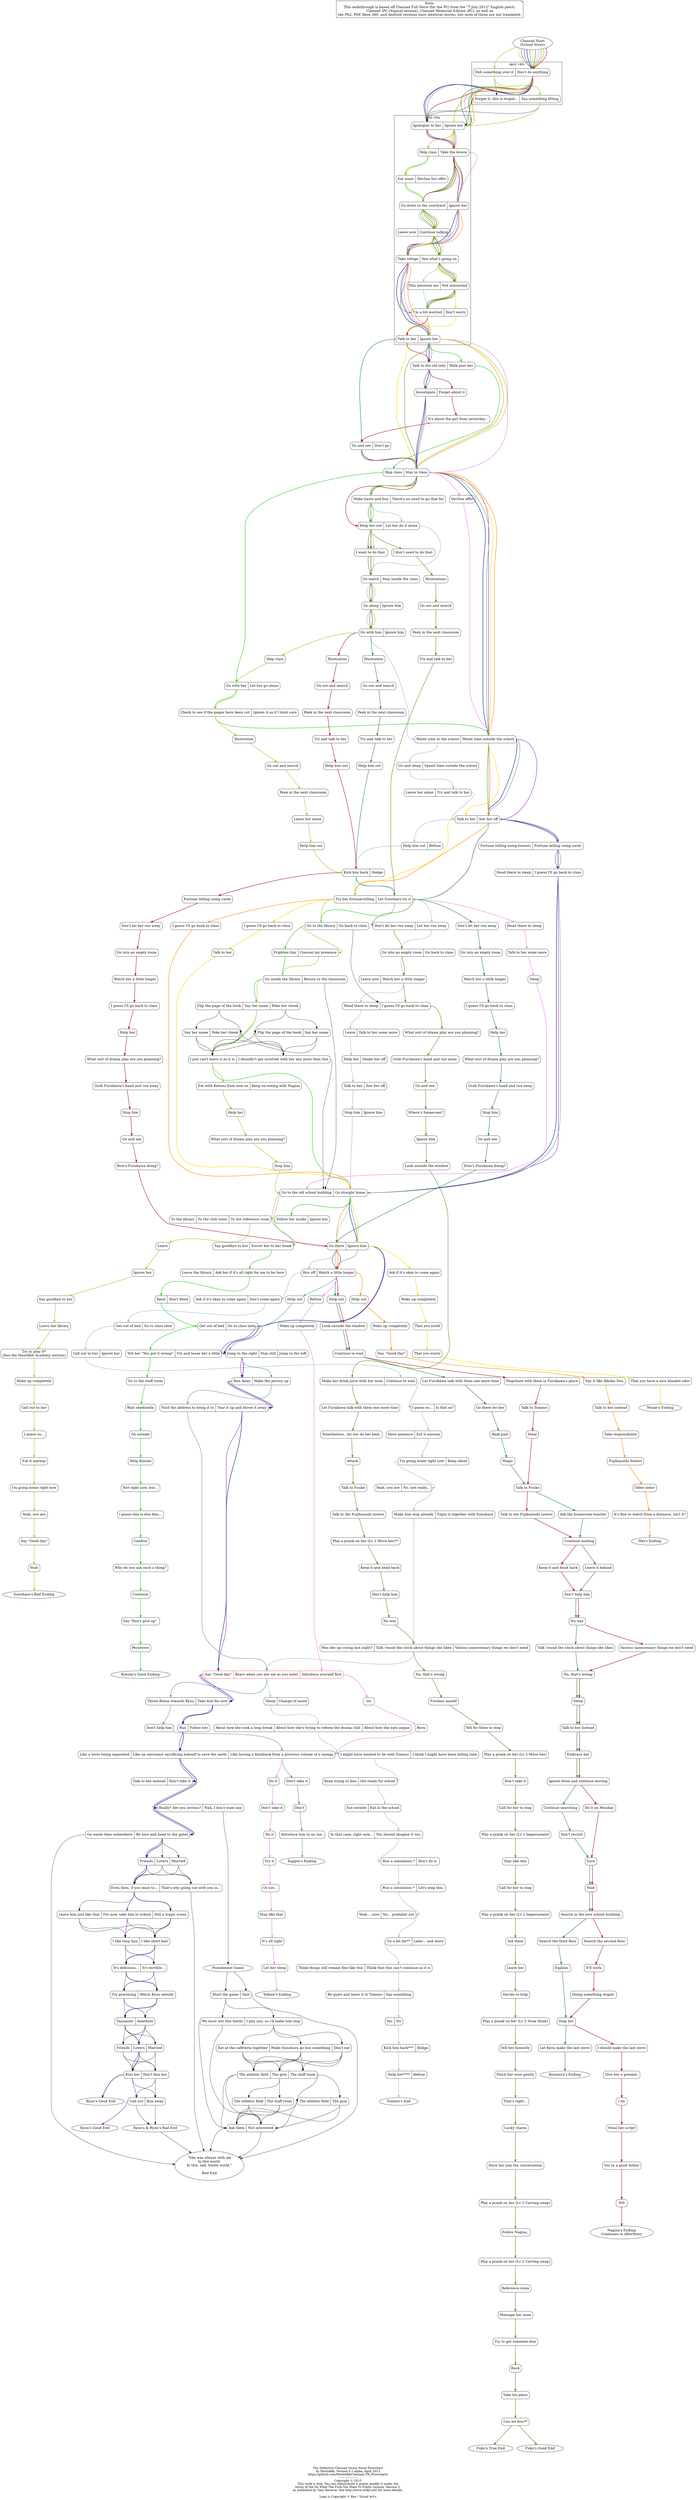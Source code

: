 digraph Clannad {
/*
#######################################################################
#            DO WHAT THE FUCK YOU WANT TO PUBLIC LICENSE              #
#                    Version 2, December 2004                         #
#                                                                     #
# Copyright (C) 2004 Sam Hocevar <sam@hocevar.net>                    #
#                                                                     #
# Everyone is permitted to copy and distribute verbatim or modified   #
# copies of this license document, and changing it is allowed as long #
# as the name is changed.                                             #
#                                                                     #
#            DO WHAT THE FUCK YOU WANT TO PUBLIC LICENSE              #
#   TERMS AND CONDITIONS FOR COPYING, DISTRIBUTION AND MODIFICATION   #
#                                                                     #
#  0. You just DO WHAT THE FUCK YOU WANT TO.                          #
#                                                                     #
#######################################################################
*/
    
    // The Definitive Clannad Visual Novel Flowchart

    graph [ label = "\n\n\n\nThe Definitive Clannad Visual Novel Flowchart\nby Morlok8k, Version 0.1 alpha, April 2013\nhttps://github.com/Morlok8k/Clannad_VN_Flowcharts\n--------------------\nCopyright © 2013\nThis work is free. You can redistribute it and/or modify it under the\nterms of the Do What The Fuck You Want To Public License, Version 2,\nas published by Sam Hocevar. See http://www.wtfpl.net/ for more details.\n\nLogo is Copyright © Key / Visual Art's" ];
    ranksep=1.25;
    compound=true;
    node [fontsize=16];

    bgcolor=white;
    edge [arrowsize=1, color=black];
/*
TODO:

Practically everything.

first combine known duplicate choices along paths.

play all paths to get details on all the questions...

add more known routes

wade through SEEN files to get more info...

sleep!

*/



    Note [shape = note, label = "Note:\nThis walkthrough is based off Clannad Full Voice (for the PC) from the \"7 July 2012\" English patch.\nClannad (PC Original version), Clannad Memorial Edition (PC), as well as\nthe PS2, PSP, Xbox 360, and Android versions have identical stories, but most of those are not translated."];

    Clannad_logo [image="dot_files/Clannad_logo.png", label = " ", shape = box, color = invis];
    Clannad_logo -> Start [style = bold, color = invis];
    
    
    Start [label = "Clannad Start\n(School Story)"];

    SEEN0414_q1 [shape = Mrecord, label = "<a1>Dub something over it|<a2>Don't do anything"];
    //Start -> SEEN0414_q1:a1;
    //Start -> SEEN0414_q1:a2;
    SEEN0414_q2 [shape = Mrecord, label = "<a1>Forget it, this is stupid...|<a2>Say something fitting"];
    SEEN0414_q1:a1 -> SEEN0414_q2:a1;
    //SEEN0414_q1:a1 -> SEEN0414_q2:a2;

    SEEN0414_q2:a2 -> SEEN0415_q1:a1;
    SEEN0414_q2:a1 -> SEEN0415_q1:a1;
    SEEN0414_q2:a2 -> SEEN0415_q1:a2;
    SEEN0414_q2:a1 -> SEEN0415_q1:a2;

    subgraph cluster_April_14 {
        label = "April 14th";
        SEEN0414_q1;
        SEEN0414_q2;
    }

    subgraph cluster_April_15 {
        label = "April 15th";
        SEEN0415_q1;
        Tomoyo_2;
        Tomoyo_3;
        Tomoyo_4;
        Tomoyo_5;
        Tomoyo_6;
        Tomoyo_7;
        Tomoyo_8;
        Kotomi_4;
    }

    
// tomoyo
    Start -> SEEN0414_q1:a2 [style = bold, color = lightblue3];    //Tomoyo


    //April 15
    SEEN0415_q1 [shape = Mrecord, label = "<a1>Apologize to her|<a2>Ignore her"];
    SEEN0414_q1:a2 -> SEEN0415_q1:a2 [style = bold, color = lightblue3];    //Tomoyo
    
    Tomoyo_2 [shape = Mrecord, label = "<a1>Skip class|<a2>Take the lesson"];
    SEEN0415_q1:a2 -> Tomoyo_2:a2 [style = bold, color = lightblue3];    //Tomoyo
    
    Tomoyo_3 [shape = Mrecord, label = "<a1>Go down to the courtyard|<a2>Ignore her"];
    Tomoyo_2:a2 -> Tomoyo_3:a1 [style = bold, color = lightblue3];    //Tomoyo
    
    Tomoyo_4 [shape = Mrecord, label = "<a1>Leave now|<a2>Continue talking"];
    Tomoyo_3:a1 -> Tomoyo_4:a2 [style = bold, color = lightblue3];    //Tomoyo
    
    Tomoyo_5 [shape = Mrecord, label = "<a1>Take refuge|<a2>See what's going on"];
    Tomoyo_4:a2 -> Tomoyo_5:a2 [style = bold, color = lightblue3];    //Tomoyo
    
    Tomoyo_6 [shape = Mrecord, label = "<a1>This interests me|<a2>Not interested"];
    Tomoyo_5:a2 -> Tomoyo_6:a1 [style = bold, color = lightblue3];    //Tomoyo
    
    Tomoyo_7 [shape = Mrecord, label = "<a1>I'm a bit worried|<a2>Don't worry"];
    Tomoyo_6:a1 -> Tomoyo_7:a1 [style = bold, color = lightblue3];    //Tomoyo
    
    Tomoyo_8 [shape = Mrecord, label = "<a1>Talk to her|<a2>Ignore her"];
    Tomoyo_7:a1 -> Tomoyo_8:a1 [style = bold, color = lightblue3];    //Tomoyo
    
    //April 16
    Tomoyo_9 [shape = Mrecord, label = "<a1>Go and see|<a2>Don't go"];
    Tomoyo_8:a1 -> Tomoyo_9:a1 [style = bold, color = lightblue3];    //Tomoyo
    
    Tomoyo_10 [shape = Mrecord, label = "<a1>Skip class|<a2>Stay in class"];
    Tomoyo_9:a1 -> Tomoyo_10:a2 [style = bold, color = lightblue3];    //Tomoyo
    
    Tomoyo_11 [shape = Mrecord, label = "<a1>Make haste and buy|<a2>There's no need to go that far"];
    Tomoyo_10:a2 -> Tomoyo_11:a1 [style = bold, color = lightblue3];    //Tomoyo
    
    Tomoyo_12 [shape = Mrecord, label = "<a1>Help her out|<a2>Let her do it alone"];
    Tomoyo_11:a1 -> Tomoyo_12:a2 [style = bold, color = lightblue3];    //Tomoyo
    
    //April 17
    Tomoyo_13 [shape = Mrecord, label = "<a1>Go watch|<a2>Stay inside the class"];
    Tomoyo_12:a2 -> Tomoyo_13:a1 [style = bold, color = lightblue3];    //Tomoyo
    
    Tomoyo_14 [shape = Mrecord, label = "<a1>Go along|<a2>Ignore him"];
    Tomoyo_13:a1 -> Tomoyo_14:a1 [style = bold, color = lightblue3];    //Tomoyo
    
    Tomoyo_15 [shape = Mrecord, label = "<a1>Go with him|<a2>Ignore him"];
    Tomoyo_14:a1 -> Tomoyo_15:a1 [style = bold, color = lightblue3];    //Tomoyo
    
    Tomoyo_16 [shape = Mrecord, label = "<a1>Waste time in the school|<a2>Waste time outside the school"];
    Tomoyo_15:a1 -> Tomoyo_16:a1 [style = bold, color = lightblue3];    //Tomoyo
    
    Tomoyo_17 [shape = Mrecord, label = "<a1>Go and sleep|<a2>Spend time outside the school"];
    Tomoyo_16:a1 -> Tomoyo_17:a1 [style = bold, color = lightblue3];    //Tomoyo
    
    Tomoyo_18 [shape = Mrecord, label = "<a1>Leave her alone|<a2>Try and talk to her"];
    Tomoyo_17:a1 -> Tomoyo_18:a2 [style = bold, color = lightblue3];    //Tomoyo
    
    Tomoyo_19 [shape = Mrecord, label = "<a1>Talk to her|<a2>See her off"];
    Tomoyo_18:a2 -> Tomoyo_19:a1 [style = bold, color = lightblue3];    //Tomoyo
    
    //April 18
    Tomoyo_20 [shape = Mrecord, label = "<a1>Help him out|<a2>Refuse"];
    Tomoyo_19:a1 -> Tomoyo_20:a1 [style = bold, color = lightblue3];    //Tomoyo
    
    Tomoyo_21 [shape = Mrecord, label = "<a1>Kick him back|<a2>Dodge"];
    Tomoyo_20:a1 -> Tomoyo_21:a1 [style = bold, color = lightblue3];    //Tomoyo
    
    Tomoyo_22 [shape = Mrecord, label = "<a1>Try her fortune-telling|<a2>Let Sunohara try it"];
    Tomoyo_21:a1 -> Tomoyo_22:a2 [style = bold, color = lightblue3];    //Tomoyo
    
    Tomoyo_23 [shape = Mrecord, label = "<a1>Don't let her run away|<a2>Let her run away"];
    Tomoyo_22:a2 -> Tomoyo_23:a2 [style = bold, color = lightblue3];    //Tomoyo
    
    Tomoyo_24 [shape = Mrecord, label = "<a1>Go into an empty room|<a2>Go back to class"];
    Tomoyo_23:a2 -> Tomoyo_24:a1 [style = bold, color = lightblue3];    //Tomoyo
    
    Tomoyo_25 [shape = Mrecord, label = "<a1>Leave now|<a2>Watch her a little longer"];
    Tomoyo_24:a1 -> Tomoyo_25:a2 [style = bold, color = lightblue3];    //Tomoyo
    
    Tomoyo_26 [shape = Mrecord, label = "<a1>Head there to sleep|<a2>I guess I'll go back to class"];
    Tomoyo_25:a2 -> Tomoyo_26:a1 [style = bold, color = lightblue3];    //Tomoyo
    
    Tomoyo_27 [shape = Mrecord, label = "<a1>Leave|<a2>Talk to her some more"];
    Tomoyo_26:a1 -> Tomoyo_27:a1 [style = bold, color = lightblue3];    //Tomoyo
    
    Tomoyo_28 [shape = Mrecord, label = "<a1>Help her|<a2>Shake her off"];
    Tomoyo_27:a1 -> Tomoyo_28:a1 [style = bold, color = lightblue3];    //Tomoyo
    
    Tomoyo_29 [shape = Mrecord, label = "<a1>Talk to her|<a2>See her off"];
    Tomoyo_28:a1 -> Tomoyo_29:a1 [style = bold, color = lightblue3];    //Tomoyo
    
    //April 19
    Tomoyo_30 [shape = Mrecord, label = "<a1>Stop him|<a2>Ignore him"];
    Tomoyo_29:a1 -> Tomoyo_30:a1 [style = bold, color = lightblue3];    //Tomoyo
    
    Tomoyo_31 [shape = Mrecord, label = "<a1>Go to the old school building|<a2>Go straight home"];
    Tomoyo_30:a1 -> Tomoyo_31:a2 [style = bold, color = lightblue3];    //Tomoyo
    
    //April 20
    Tomoyo_32 [shape = Mrecord, label = "<a1>Go there|<a2>Ignore him"];
    Tomoyo_31:a2 -> Tomoyo_32:a1 [style = bold, color = lightblue3];    //Tomoyo
    
    Tomoyo_33 [shape = Mrecord, label = "<a1>Run off|<a2>Watch a little longer"];
    Tomoyo_32:a1 -> Tomoyo_33:a1 [style = bold, color = lightblue3];    //Tomoyo
    
    Tomoyo_34 [shape = Mrecord, label = "<a1>Ask if it's okay to come again|<a2>Don't come again"];
    Tomoyo_33:a1 -> Tomoyo_34:a2 [style = bold, color = lightblue3];    //Tomoyo
    
    //April 21
    Tomoyo_35 [shape = Mrecord, label = "<a1>Get out of bed|<a2>Go to class later"];
    Tomoyo_34:a2 -> Tomoyo_35:a1 [style = bold, color = lightblue3];    //Tomoyo
    
    Tomoyo_36 [shape = Mrecord, label = "<a1>Call out to her|<a2>Ignore her"];
    Tomoyo_35:a1 -> Tomoyo_36:a1 [style = bold, color = lightblue3];    //Tomoyo
    
    Tomoyo_37 [shape = Mrecord, label = "<a1>Make her drink juice with her nose|<a2>Continue to wait"];
    Tomoyo_36:a1 -> Tomoyo_37:a2 [style = bold, color = lightblue3];    //Tomoyo
    
    Tomoyo_38 [shape = Mrecord, label = "<a1>I guess so...|<a2>Is that so?"];
    Tomoyo_37:a2 -> Tomoyo_38:a1 [style = bold, color = lightblue3];    //Tomoyo
    
    Tomoyo_39 [shape = Mrecord, label = "<a1>Have patience|<a2>Eat it anyway"];
    Tomoyo_38:a1 -> Tomoyo_39:a2 [style = bold, color = lightblue3];    //Tomoyo
    
    //April 22
    Tomoyo_40 [shape = Mrecord, label = "<a1>I'm going home right now|<a2>Keep silent"];
    Tomoyo_39:a2 -> Tomoyo_40:a1 [style = bold, color = lightblue3];    //Tomoyo
    
    Tomoyo_41 [shape = Mrecord, label = "<a1>Yeah, you are|<a2>No, not really..."];
    Tomoyo_40:a1 -> Tomoyo_41:a2 [style = bold, color = lightblue3];    //Tomoyo
    
    Tomoyo_42 [shape = Mrecord, label = "<a1>Make him stop already|<a2>Enjoy it together with Sunohara"];
    Tomoyo_41:a2 -> Tomoyo_42:a1 [style = bold, color = lightblue3];    //Tomoyo
    
    //April 23
    Tomoyo_43 [shape = Mrecord, label = "<a1>Was she up crying last night?|<a2>Talk 'round the clock about things she likes|<a3>Various unnecessary things we don't need"];
    Tomoyo_42:a1 -> Tomoyo_43:a2 [style = bold, color = lightblue3];    //Tomoyo
    
    Tomoyo_44 [shape = Mrecord, label = "<a1>Say \"Good day\"|<a2>React when you see me as you enter|<a3>Introduce yourself first", color = red];    //TODO:  I'm not seeing this option!!!!!
    //Apparently in SEEN0423 & SEEN0422...  more investigating needed...
    Tomoyo_43:a2 -> Tomoyo_44:a2 [style = bold, color = lightblue3];    //Tomoyo
    
    Tomoyo_45 [shape = Mrecord, label = "<a1>Sleep|<a2>Change of mood"];
    Tomoyo_44:a2 -> Tomoyo_45:a1 [style = bold, color = lightblue3];    //Tomoyo
    
    Tomoyo_46 [shape = Mrecord, label = "<a1>About how she took a long break|<a2>About how she's trying to reform the drama club|<a3>About how she eats anpan"];
    Tomoyo_45:a1 -> Tomoyo_46:a2 [style = bold, color = lightblue3];    //Tomoyo
    
    //April 24
    Tomoyo_47 [shape = Mrecord, label = "<a1>I might have wanted to be with Tomoyo|<a2>I think I might have been killing time"];
    Tomoyo_46:a2 -> Tomoyo_47:a1 [style = bold, color = lightblue3];    //Tomoyo
    
    //April 25th
    Tomoyo_48 [shape = Mrecord, label = "<a1>Keep trying to kiss|<a2>Get ready for school"];
    Tomoyo_47:a1 -> Tomoyo_48:a2 [style = bold, color = lightblue3];    //Tomoyo
    
    //April 26th
    Tomoyo_49 [shape = Mrecord, label = "<a1>Eat outside|<a2>Eat in the school"];
    Tomoyo_48:a2 -> Tomoyo_49:a2 [style = bold, color = lightblue3];    //Tomoyo
    
    //May 2nd
    Tomoyo_50 [shape = Mrecord, label = "<a1>In that case, right now...|<a2>You should imagine it too."];
    Tomoyo_49:a2 -> Tomoyo_50:a2 [style = bold, color = lightblue3];    //Tomoyo
    
    //May 3rd
    Tomoyo_51 [shape = Mrecord, label = "<a1>Run a simulation.*|<a2>Don't do it."];
    Tomoyo_50:a2 -> Tomoyo_51:a1 [style = bold, color = lightblue3];    //Tomoyo
    
    Tomoyo_52 [shape = Mrecord, label = "<a1>Run a simulation.*|<a2>Let's stop this."];
    Tomoyo_51:a1 -> Tomoyo_52:a1 [style = bold, color = lightblue3];    //Tomoyo
    
    Tomoyo_53 [shape = Mrecord, label = "<a1>Yeah... sure|<a2>No... probably not"];
    Tomoyo_52:a1 -> Tomoyo_53:a2 [style = bold, color = lightblue3];    //Tomoyo
    
    //May 4
    Tomoyo_54 [shape = Mrecord, label = "<a1>Go a bit far**|<a2>Later... and leave"];
    Tomoyo_53:a2 -> Tomoyo_54:a1 [style = bold, color = lightblue3];    //Tomoyo
    
    //May 5
    Tomoyo_55 [shape = Mrecord, label = "<a1>Think things will remain fine like this|<a2>Think that this can't continue as it is"];
    Tomoyo_54:a1 -> Tomoyo_55:a2 [style = bold, color = lightblue3];    //Tomoyo
    
    //May 6
    Tomoyo_56 [shape = Mrecord, label = "<a1>Be quiet and leave it to Tomoyo|<a2>Say something"];
    Tomoyo_55:a2 -> Tomoyo_56:a2 [style = bold, color = lightblue3];    //Tomoyo
    
    Tomoyo_57 [shape = Mrecord, label = "<a1>Yes|<a2>No"];
    Tomoyo_56:a2 -> Tomoyo_57:a2 [style = bold, color = lightblue3];    //Tomoyo
    
    //May 11
    Tomoyo_58 [shape = Mrecord, label = "<a1>Kick him back***|<a2>Dodge"];
    Tomoyo_57:a2 -> Tomoyo_58:a1 [style = bold, color = lightblue3];    //Tomoyo
    
    Tomoyo_59 [shape = Mrecord, label = "<a1>Help her****|<a2>Refuse"];
    Tomoyo_58:a1 -> Tomoyo_59:a1 [style = bold, color = lightblue3];    //Tomoyo
    
    TOMOYO_END [label = "Tomoyo's End"];
    Tomoyo_59:a1 -> TOMOYO_END [style = bold, color = lightblue3];    //Tomoyo
    
    
    
    
    
    
    //Fuko_1 [shape = Mrecord, label = "<a1>Dub something over it|<a2>Don't do anything"];
    Start -> SEEN0414_q1:a2 [style = bold, color = olivedrab];    //Fuko
    
    //Fuko_2 [shape = Mrecord, label = "<a1>Apologize to her|<a2>Ignore her"];
    SEEN0414_q1:a2 -> SEEN0415_q1:a2 [style = bold, color = olivedrab];    //Fuko
    
    //Fuko_3 [shape = Mrecord, label = "<a>Take the lesson"];
    SEEN0415_q1:a2 -> Tomoyo_2:a2 [style = bold, color = olivedrab];    //Fuko
    
    //Fuko_4 [shape = Mrecord, label = "<a>Go down to the courtyard"];
    Tomoyo_2:a2 -> Tomoyo_3:a1 [style = bold, color = olivedrab];    //Fuko
    
    //Fuko_5 [shape = Mrecord, label = "<a>Continue talking"];
    Tomoyo_3:a1 -> Tomoyo_4:a2 [style = bold, color = olivedrab];    //Fuko
    
    //Fuko_6 [shape = Mrecord, label = "<a>Take refuge"];
    Tomoyo_4:a2 -> Tomoyo_5:a1 [style = bold, color = olivedrab];    //Fuko
    
    //Fuko_7 [shape = Mrecord, label = "<a>I'm a bit worried"];
    Tomoyo_5:a1 -> Tomoyo_7:a1 [style = bold, color = olivedrab];    //Fuko
    
    //Fuko_8 [shape = Mrecord, label = "<a>Ignore her"];
    Tomoyo_7:a1 -> Tomoyo_8:a2 [style = bold, color = olivedrab];    //Fuko
    
    //Fuko_9 [shape = Mrecord, label = "<a>Stay in class"];
    Tomoyo_8:a2 -> Tomoyo_10:a2 [style = bold, color = olivedrab];    //Fuko
    
    //Fuko_10 [shape = Mrecord, label = "<a>Make haste and buy"];
    Tomoyo_10:a2 -> Tomoyo_11:a1 [style = bold, color = olivedrab];    //Fuko
    
    //Fuko_11 [shape = Mrecord, label = "<a>Help her out"];
    Tomoyo_11:a1 -> Tomoyo_12:a1 [style = bold, color = olivedrab];    //Fuko
    
    Fuko_12 [shape = Mrecord, label = "<a>I don't need to do that."];
    Tomoyo_12:a1 -> Fuko_12:a [style = bold, color = olivedrab];    //Fuko
    
    Fuko_13 [shape = Mrecord, label = "<a>Illustrations"];
    Fuko_12:a -> Fuko_13:a [style = bold, color = olivedrab];    //Fuko
    
    Fuko_14 [shape = Mrecord, label = "<a>Go out and search"];
    Fuko_13:a -> Fuko_14:a [style = bold, color = olivedrab];    //Fuko
    
    Fuko_15 [shape = Mrecord, label = "<a>Peek in the next classroom"];
    Fuko_14:a -> Fuko_15:a [style = bold, color = olivedrab];    //Fuko
    
    Fuko_16 [shape = Mrecord, label = "<a>Try and talk to her"];
    Fuko_15:a -> Fuko_16:a [style = bold, color = olivedrab];    //Fuko
    
    //Fuko_17 [shape = Mrecord, label = "<a>Let Sunohara try it"];		//Tomoyo_22
    Fuko_16:a -> Tomoyo_22:a2 [style = bold, color = olivedrab];    //Fuko
    
    //Fuko_18 [shape = Mrecord, label = "<a>Don't let her run away"];
    Tomoyo_22:a2 -> Tomoyo_23:a1 [style = bold, color = olivedrab];    //Fuko
    
    //Fuko_19 [shape = Mrecord, label = "<a>Go into an empty room"];
    Tomoyo_23:a1 -> Tomoyo_24:a1 [style = bold, color = olivedrab];    //Fuko
    
    //Fuko_20 [shape = Mrecord, label = "<a>Watch her a little longer"];
    Tomoyo_24:a1 -> Tomoyo_25:a2 [style = bold, color = olivedrab];    //Fuko
    
    //Fuko_21 [shape = Mrecord, label = "<a>I guess I'll go back to class"];
    Tomoyo_25:a2 -> Tomoyo_26:a2 [style = bold, color = olivedrab];    //Fuko
    
    Fuko_22 [shape = Mrecord, label = "<a>What sort of drama play are you planning?"];
    Tomoyo_26:a2 -> Fuko_22:a [style = bold, color = olivedrab];    //Fuko
    
    Fuko_23 [shape = Mrecord, label = "<a>Grab Furukawa's hand and run away."];
    Fuko_22:a -> Fuko_23:a [style = bold, color = olivedrab];    //Fuko
    
    Fuko_24 [shape = Mrecord, label = "<a>Go and see."];
    Fuko_23:a -> Fuko_24:a [style = bold, color = olivedrab];    //Fuko
    
    Fuko_25 [shape = Mrecord, label = "<a>Where's Sanae-san?"];
    Fuko_24:a -> Fuko_25:a [style = bold, color = olivedrab];    //Fuko
    
    Fuko_26 [shape = Mrecord, label = "<a>Ignore him"];
    Fuko_25:a -> Fuko_26:a [style = bold, color = olivedrab];    //Fuko
    
    Fuko_27 [shape = Mrecord, label = "<a>Look outside the window"];
    Fuko_26:a -> Fuko_27:a [style = bold, color = olivedrab];    //Fuko
    
    //Fuko_28 [shape = Mrecord, label = "<a>Make her drink juice with her nose"];    //Tomoyo_37
    Fuko_27:a -> Tomoyo_37:a1 [style = bold, color = olivedrab];    //Fuko
    
    Fuko_29 [shape = Mrecord, label = "<a>Let Furukawa talk with them one more time"];
    Tomoyo_37:a1 -> Fuko_29:a [style = bold, color = olivedrab];    //Fuko
    
    Fuko_30 [shape = Mrecord, label = "<a>Nonetheless...let her do her best."];
    Fuko_29:a -> Fuko_30:a [style = bold, color = olivedrab];    //Fuko
    
    Fuko_31 [shape = Mrecord, label = "<a>Attack"];
    Fuko_30:a -> Fuko_31:a [style = bold, color = olivedrab];    //Fuko
    
    Fuko_32 [shape = Mrecord, label = "<a>Talk to Fuuko"];
    Fuko_31:a -> Fuko_32:a [style = bold, color = olivedrab];    //Fuko
    
    Fuko_33 [shape = Mrecord, label = "<a>Talk to the Fujibayashi sisters"];
    Fuko_32:a -> Fuko_33:a [style = bold, color = olivedrab];    //Fuko
    
    Fuko_34 [shape = Mrecord, label = "<a>Play a prank on her (Lv 1 Move her)**"];
    Fuko_33:a -> Fuko_34:a [style = bold, color = olivedrab];    //Fuko
    
    Fuko_35 [shape = Mrecord, label = "<a>Keep it and head back"];
    Fuko_34:a -> Fuko_35:a [style = bold, color = olivedrab];    //Fuko
    
    Fuko_36 [shape = Mrecord, label = "<a>Don't help him"];
    Fuko_35:a -> Fuko_36:a [style = bold, color = olivedrab];    //Fuko
    
    Fuko_37 [shape = Mrecord, label = "<a>No way"];
    Fuko_36:a -> Fuko_37:a [style = bold, color = olivedrab];    //Fuko
    
    //Fuko_38 [shape = Mrecord, label = "<a>Talk 'round the clock about things she likes"];    //Tomoyo_43
    Fuko_37:a -> Tomoyo_43:a2 [style = bold, color = olivedrab];    //Fuko
    
    Fuko_39 [shape = Mrecord, label = "<a>No, that's wrong"];
    Tomoyo_43:a2 -> Fuko_39:a [style = bold, color = olivedrab];    //Fuko
    
    Fuko_40 [shape = Mrecord, label = "<a>Freshen myself"];
    Fuko_39:a -> Fuko_40:a [style = bold, color = olivedrab];    //Fuko
    
    Fuko_41 [shape = Mrecord, label = "<a>Yell for them to stop"];
    Fuko_40:a -> Fuko_41:a [style = bold, color = olivedrab];    //Fuko
    
    Fuko_42 [shape = Mrecord, label = "<a>Play a prank on her (Lv 2 Move her)"];
    Fuko_41:a -> Fuko_42:a [style = bold, color = olivedrab];    //Fuko
    
    Fuko_43 [shape = Mrecord, label = "<a>Don't take it"];
    Fuko_42:a -> Fuko_43:a [style = bold, color = olivedrab];    //Fuko
    
    Fuko_44 [shape = Mrecord, label = "<a>Call for her to stop"];
    Fuko_43:a -> Fuko_44:a [style = bold, color = olivedrab];    //Fuko
    
    Fuko_45 [shape = Mrecord, label = "<a>Play a prank on her (Lv 1 Impersonate)"];
    Fuko_44:a -> Fuko_45:a [style = bold, color = olivedrab];    //Fuko
    
    Fuko_46 [shape = Mrecord, label = "<a>Stay like this"];
    Fuko_45:a -> Fuko_46:a [style = bold, color = olivedrab];    //Fuko
    
    Fuko_47 [shape = Mrecord, label = "<a>Call for her to stop"];
    Fuko_46:a -> Fuko_47:a [style = bold, color = olivedrab];    //Fuko
    
    Fuko_48 [shape = Mrecord, label = "<a>Play a prank on her (Lv 2 Impersonate)"];
    Fuko_47:a -> Fuko_48:a [style = bold, color = olivedrab];    //Fuko
    
    Fuko_49 [shape = Mrecord, label = "<a>Ask them"];
    Fuko_48:a -> Fuko_49:a [style = bold, color = olivedrab];    //Fuko
    
    Fuko_50 [shape = Mrecord, label = "<a>Leave her"];
    Fuko_49:a -> Fuko_50:a [style = bold, color = olivedrab];    //Fuko
    
    Fuko_51 [shape = Mrecord, label = "<a>Decide to help"];
    Fuko_50:a -> Fuko_51:a [style = bold, color = olivedrab];    //Fuko
    
    Fuko_52 [shape = Mrecord, label = "<a>Play a prank on her (Lv 2 Nose drink)"];
    Fuko_51:a -> Fuko_52:a [style = bold, color = olivedrab];    //Fuko
    
    Fuko_53 [shape = Mrecord, label = "<a>Tell her honestly"];
    Fuko_52:a -> Fuko_53:a [style = bold, color = olivedrab];    //Fuko
    
    Fuko_54 [shape = Mrecord, label = "<a>Pinch her nose gently"];
    Fuko_53:a -> Fuko_54:a [style = bold, color = olivedrab];    //Fuko
    
    Fuko_55 [shape = Mrecord, label = "<a>That's right..."];
    Fuko_54:a -> Fuko_55:a [style = bold, color = olivedrab];    //Fuko
    
    Fuko_56 [shape = Mrecord, label = "<a>Lucky charm"];
    Fuko_55:a -> Fuko_56:a [style = bold, color = olivedrab];    //Fuko
    
    Fuko_57 [shape = Mrecord, label = "<a>Have her join the conversation"];
    Fuko_56:a -> Fuko_57:a [style = bold, color = olivedrab];    //Fuko
    
    Fuko_58 [shape = Mrecord, label = "<a>Play a prank on her (Lv 1 Carving swap)"];
    Fuko_57:a -> Fuko_58:a [style = bold, color = olivedrab];    //Fuko
    
    Fuko_59 [shape = Mrecord, label = "<a>Follow Nagisa_"];
    Fuko_58:a -> Fuko_59:a [style = bold, color = olivedrab];    //Fuko
    
    Fuko_60 [shape = Mrecord, label = "<a>Play a prank on her (Lv 2 Carving swap)"];
    Fuko_59:a -> Fuko_60:a [style = bold, color = olivedrab];    //Fuko
    
    Fuko_61 [shape = Mrecord, label = "<a>Reference room"];
    Fuko_60:a -> Fuko_61:a [style = bold, color = olivedrab];    //Fuko
    
    Fuko_62 [shape = Mrecord, label = "<a>Massage her nose"];
    Fuko_61:a -> Fuko_62:a [style = bold, color = olivedrab];    //Fuko
    
    Fuko_63 [shape = Mrecord, label = "<a>Try to get someone else"];
    Fuko_62:a -> Fuko_63:a [style = bold, color = olivedrab];    //Fuko
    
    Fuko_64 [shape = Mrecord, label = "<a>Rock"];
    Fuko_63:a -> Fuko_64:a [style = bold, color = olivedrab];    //Fuko
    
    Fuko_65 [shape = Mrecord, label = "<a>Take his place"];
    Fuko_64:a -> Fuko_65:a [style = bold, color = olivedrab];    //Fuko
    
    Fuko_66 [shape = Mrecord, label = "<a>Can we kiss?*"];
    Fuko_65:a -> Fuko_66:a [style = bold, color = olivedrab];    //Fuko
    
    FUKO_TRUE_END [ label = "Fuko's True End"];
    FUKO_GOOD_END [ label = "Fuko's Good End"];
    Fuko_66:a -> FUKO_TRUE_END [style = bold, color = olivedrab];    //Fuko
    Fuko_66:a -> FUKO_GOOD_END [style = bold, color = olivedrab];    //Fuko
   
    
    
    //Kyou_Ryou_1 [shape = Mrecord, label = "<a1>Dub something over it|<a2>Don't do anything"];
    Start -> SEEN0414_q1:a2 [style = bold, color = darkorchid];    //Kyou
    Start -> SEEN0414_q1:a2 [style = bold, color = midnightblue];    //Ryou
    Start -> SEEN0414_q1:a2 [style = bold, color = cadetblue];    //Kappei
    
    //Kyou_Ryou_2 [shape = Mrecord, label = "<a1>Apologize to her|<a2>Ignore her"];
    SEEN0414_q1:a2 -> SEEN0415_q1:a1 [style = bold, color = darkorchid];    //Kyou
    SEEN0414_q1:a2 -> SEEN0415_q1:a1 [style = bold, color = midnightblue];    //Ryou
    SEEN0414_q1:a2 -> SEEN0415_q1:a1 [style = bold, color = cadetblue];    //Kappei
    
    //Kyou_Ryou_3 [shape = Mrecord, label = "<a1>Skip class|<a2>Take the lesson"];
    SEEN0415_q1:a1 -> Tomoyo_2:a2 [style = bold, color = darkorchid];    //Kyou
    SEEN0415_q1:a1 -> Tomoyo_2:a2 [style = bold, color = midnightblue];    //Ryou
    SEEN0415_q1:a1 -> Tomoyo_2:a2 [style = bold, color = cadetblue];    //Kappei
    
    //Kyou_Ryou_4 [shape = Mrecord, label = "<a1>Go down to the courtyard|<a2>Ignore her"];
    Tomoyo_2:a2 -> Tomoyo_3:a2 [style = bold, color = darkorchid];    //Kyou
    Tomoyo_2:a2 -> Tomoyo_3:a2 [style = bold, color = midnightblue];    //Ryou
    Tomoyo_2:a2 -> Tomoyo_3:a2 [style = bold, color = cadetblue];    //Kappei
    
    //Kyou_Ryou_5 [shape = Mrecord, label = "<a1>Take refuge|<a2>See what's going on"];
    Tomoyo_3:a2 -> Tomoyo_5:a1 [style = bold, color = darkorchid];    //Kyou
    Tomoyo_3:a2 -> Tomoyo_5:a1 [style = bold, color = midnightblue];    //Ryou
    Tomoyo_3:a2 -> Tomoyo_5:a1 [style = bold, color = cadetblue];    //Kappei
    
    //Kyou_Ryou_6 [shape = Mrecord, label = "<a1>Talk to her|<a2>Ignore her"];
    Tomoyo_5:a1 -> Tomoyo_8:a2 [style = bold, color = darkorchid];    //Kyou
    Tomoyo_5:a1 -> Tomoyo_8:a2 [style = bold, color = midnightblue];    //Ryou
    Tomoyo_5:a1 -> Tomoyo_8:a2 [style = bold, color = cadetblue];    //Kappei
    
    SEEN3416_q1 [shape = Mrecord, label = "<a1>Talk to the old lady|<a2>Walk past her"];
    Tomoyo_8:a2 -> SEEN3416_q1:a1 [style = bold, color = darkorchid];    //Kyou
    Tomoyo_8:a2 -> SEEN3416_q1:a1 [style = bold, color = midnightblue];    //Ryou
    Tomoyo_8:a2 -> SEEN3416_q1:a1 [style = bold, color = cadetblue];    //Kappei
    
    Kyou_Ryou_8 [shape = Mrecord, label = "<a1>Investigate|<a2>Forget about it"];
    SEEN3416_q1:a1 -> Kyou_Ryou_8:a1 [style = bold, color = darkorchid];    //Kyou
    SEEN3416_q1:a1 -> Kyou_Ryou_8:a1 [style = bold, color = midnightblue];    //Ryou
    SEEN3416_q1:a1 -> Kyou_Ryou_8:a1 [style = bold, color = cadetblue];    //Kappei
    

    //Kyou_Ryou_9 [shape = Mrecord, label = "<a1>Skip class|<a2>Stay in class"];
    Kyou_Ryou_8:a1 -> Tomoyo_10:a2 [style = bold, color = darkorchid];    //Kyou
    Kyou_Ryou_8:a1 -> Tomoyo_10:a2 [style = bold, color = midnightblue];    //Ryou
    Kyou_Ryou_8:a1 -> Tomoyo_10:a2 [style = bold, color = cadetblue];    //Kappei
    
    //Kyou_Ryou_10 [shape = Mrecord, label = "<a1>Waste time in the school|<a2>Waste time outside the school"];
    Tomoyo_10:a2 -> Tomoyo_16:a2 [style = bold, color = darkorchid];    //Kyou
    Tomoyo_10:a2 -> Tomoyo_16:a2 [style = bold, color = midnightblue];    //Ryou
    Tomoyo_10:a2 -> Tomoyo_16:a2 [style = bold, color = cadetblue];    //Kappei
    
    //Kyou_Ryou_11 [shape = Mrecord, label = "<a1>Talk to her|<a2>See her off"];
    Tomoyo_16:a2 -> Tomoyo_19:a2 [style = bold, color = darkorchid];    //Kyou
    Tomoyo_16:a2 -> Tomoyo_19:a2 [style = bold, color = midnightblue];    //Ryou
    Tomoyo_16:a2 -> Tomoyo_19:a2 [style = bold, color = cadetblue];    //Kappei
    
    Kyou_Ryou_12 [shape = Mrecord, label = "<a1>Fortune telling using breasts|<a2>Fortune telling using cards"];
    Tomoyo_19:a2 -> Kyou_Ryou_12:a2 [style = bold, color = darkorchid];    //Kyou
    Tomoyo_19:a2 -> Kyou_Ryou_12:a2 [style = bold, color = midnightblue];    //Ryou
    Tomoyo_19:a2 -> Kyou_Ryou_12:a2 [style = bold, color = cadetblue];    //Kappei
    
    Kyou_Ryou_13 [shape = Mrecord, label = "<a1>Head there to sleep|<a2>I guess I'll go back to class"];
    Kyou_Ryou_12:a2 -> Kyou_Ryou_13:a2 [style = bold, color = darkorchid];    //Kyou
    Kyou_Ryou_12:a2 -> Kyou_Ryou_13:a2 [style = bold, color = midnightblue];    //Ryou
    Kyou_Ryou_12:a2 -> Kyou_Ryou_13:a2 [style = bold, color = cadetblue];    //Kappei
    
    //Kyou_Ryou_14 [shape = Mrecord, label = "<a1>Go to the old school building|<a2>Go straight home"];
    Kyou_Ryou_13:a2 -> Tomoyo_31:a2 [style = bold, color = darkorchid];    //Kyou
    Kyou_Ryou_13:a2 -> Tomoyo_31:a2 [style = bold, color = midnightblue];    //Ryou
    Kyou_Ryou_13:a2 -> Tomoyo_31:a2 [style = bold, color = cadetblue];    //Kappei
    
    //Kyou_Ryou_15 [shape = Mrecord, label = "<a1>Go there|<a2>Ignore him"];
    Tomoyo_31:a2 -> Tomoyo_32:a2 [style = bold, color = darkorchid];    //Kyou
    Tomoyo_31:a2 -> Tomoyo_32:a2 [style = bold, color = midnightblue];    //Ryou
    Tomoyo_31:a2 -> Tomoyo_32:a2 [style = bold, color = cadetblue];    //Kappei
    
    //Kappei_16 [shape = Mrecord, label = "<a2>Watch a little longer"];
    Tomoyo_32:a2 -> Tomoyo_33:a2 [style = bold, color = cadetblue];    //Kappei
    
    Kappei_17 [shape = Mrecord, label = "<a>Help out"];
    Tomoyo_33:a2 -> Kappei_17:a [style = bold, color = cadetblue];    //Kappei
    

    
    Kyou_Ryou_16 [shape = Mrecord, label = "<a1>Get out of bed|<a2>Go to class later"];
    Tomoyo_32:a2 -> Kyou_Ryou_16:a2 [style = bold, color = darkorchid];    //Kyou
    Tomoyo_32:a2 -> Kyou_Ryou_16:a2 [style = bold, color = midnightblue];    //Ryou
    Kappei_17:a -> Kyou_Ryou_16:a2 [style = bold, color = cadetblue];    //Kappei
    
    Kyou_Ryou_17 [shape = Mrecord, label = "<a1>Jump to the right|<a2>Stay still|<a3>Jump to the left"];
    Kyou_Ryou_16:a2 -> Kyou_Ryou_17:a1 [style = bold, color = darkorchid];    //Kyou
    Kyou_Ryou_16:a2 -> Kyou_Ryou_17:a1 [style = bold, color = midnightblue];    //Ryou
    Kyou_Ryou_16:a2 -> Kyou_Ryou_17:a1 [style = bold, color = cadetblue];    //Kappei
    
    Kyou_Ryou_18 [shape = Mrecord, label = "<a1>Run Away|<a2>Wake the person up"];
    Kyou_Ryou_17:a1 -> Kyou_Ryou_18:a1 [style = bold, color = darkorchid];    //Kyou
    Kyou_Ryou_17:a1 -> Kyou_Ryou_18:a1 [style = bold, color = midnightblue];    //Ryou
    
    Kyou_Ryou_19 [shape = Mrecord, label = "<a1>Find the address to bring it to|<a2>Tear it up and throw it away"];
    Kyou_Ryou_18:a1 -> Kyou_Ryou_19:a2 [style = bold, color = darkorchid];    //Kyou
    Kyou_Ryou_18:a1 -> Kyou_Ryou_19:a2 [style = bold, color = midnightblue];    //Ryou
    
    //Kyou_Ryou_20 [shape = Mrecord, label = "<a>Say \"Good day\""];
    Kyou_Ryou_19:a2 -> Tomoyo_44:a1 [style = bold, color = darkorchid];    //Kyou
    Kyou_Ryou_19:a2 -> Tomoyo_44:a1 [style = bold, color = midnightblue];    //Ryou
    
    Kyou_Ryou_21 [shape = Mrecord, label = "<a1>Throw Botan towards Kyou|<a2>Take him for now"];
    Tomoyo_44:a1 -> Kyou_Ryou_21:a2 [style = bold, color = darkorchid];    //Kyou
    Tomoyo_44:a1 -> Kyou_Ryou_21:a2 [style = bold, color = midnightblue];    //Ryou
    
    Kyou_Ryou_22 [shape = Mrecord, label = "<a2>Run|<a2>Follow her"];
    Kyou_Ryou_21:a2 -> Kyou_Ryou_22:a2 [style = bold, color = darkorchid];    //Kyou
    Kyou_Ryou_21:a2 -> Kyou_Ryou_22:a2 [style = bold, color = midnightblue];    //Ryou
    
    Kyou_Ryou_23 [shape = Mrecord, label = "<a1>Like a lover being separated|<a2>Like an astronaut sacrificing himself to save the earth|<a3>Like having a flashback from a previous volume of a manga"];
    //Kyou_Ryou_23 [shape = Mrecord, label = "<a>Add \"And toilet seat cover\" in every sentence"];
    Kyou_Ryou_22:a2 -> Kyou_Ryou_23:a2 [style = bold, color = darkorchid];    //Kyou
    Kyou_Ryou_22:a2 -> Kyou_Ryou_23:a2 [style = bold, color = midnightblue];    //Ryou
    
    Kyou_Ryou_24 [shape = Mrecord, label = "<a1>Talk to her instead|<a2>Don't take it"];
    Kyou_Ryou_23:a2 -> Kyou_Ryou_24:a2 [style = bold, color = darkorchid];    //Kyou
    Kyou_Ryou_23:a2 -> Kyou_Ryou_24:a2 [style = bold, color = midnightblue];    //Ryou
    
    Kyou_Ryou_25 [shape = Mrecord, label = "<a1>Really? Are you serious?|<a2>Nah, I don't want any"];
    Kyou_Ryou_24:a2 -> Kyou_Ryou_25:a1 [style = bold, color = darkorchid];    //Kyou
    Kyou_Ryou_24:a2 -> Kyou_Ryou_25:a1 [style = bold, color = midnightblue];    //Ryou
    
    Kyou_Ryou_26 [shape = Mrecord, label = "<a1>Go waste time somewhere|<a2>Be nice and head to the gates"];
    Kyou_Ryou_25:a1 -> Kyou_Ryou_26:a2 [style = bold, color = darkorchid];    //Kyou
    Kyou_Ryou_25:a1 -> Kyou_Ryou_26:a2 [style = bold, color = midnightblue];    //Ryou
    
    Kyou_Ryou_27 [shape = Mrecord, label = "<a1>Friends|<a2>Lovers|<a3>Married"];
    Kyou_Ryou_26:a2 -> Kyou_Ryou_27:a1 [style = bold, color = darkorchid];    //Kyou
    Kyou_Ryou_26:a2 -> Kyou_Ryou_27:a1 [style = bold, color = midnightblue];    //Ryou
    Kyou_Ryou_26:a2 -> Kyou_Ryou_27:a2;
    Kyou_Ryou_26:a2 -> Kyou_Ryou_27:a3;


    //April 26
    Kyou_Ryou_28 [shape = Mrecord, label = "<a1>Even then, if you want to...|<a2>That's why going out with you is..."];
    Kyou_Ryou_27:a1 -> Kyou_Ryou_28:a1 [style = bold, color = darkorchid];    //Kyou
    Kyou_Ryou_27:a1 -> Kyou_Ryou_28:a1 [style = bold, color = midnightblue];    //Ryou
    Kyou_Ryou_27:a2 -> Kyou_Ryou_28:a1;
    Kyou_Ryou_27:a3 -> Kyou_Ryou_28:a1;
    Kyou_Ryou_27:a1 -> Kyou_Ryou_28:a2;
    Kyou_Ryou_27:a2 -> Kyou_Ryou_28:a2;
    Kyou_Ryou_27:a3 -> Kyou_Ryou_28:a2;


    Kyou_Ryou_29 [shape = Mrecord, label = "<a1>Leave him just like that|<a2>For now, take him to school|<a3>Pull a tragic scene"];
    Kyou_Ryou_28:a1 -> Kyou_Ryou_29:a2 [style = bold, color = darkorchid];    //Kyou
    Kyou_Ryou_28:a1 -> Kyou_Ryou_29:a3 [style = bold, color = midnightblue];    //Ryou
    Kyou_Ryou_28:a1 -> Kyou_Ryou_29:a1;
    
    Kyou_Ryou_30 [shape = Mrecord, label = "<a1>I like long hair|<a2>I like short hair"];
    Kyou_Ryou_29:a2 -> Kyou_Ryou_30:a1 [style = bold, color = darkorchid];    //Kyou
    Kyou_Ryou_29:a3 -> Kyou_Ryou_30:a2 [style = bold, color = midnightblue];    //Ryou
    Kyou_Ryou_29:a1 -> Kyou_Ryou_30:a1;
    Kyou_Ryou_29:a1 -> Kyou_Ryou_30:a2;
    Kyou_Ryou_29:a2 -> Kyou_Ryou_30:a2;
    Kyou_Ryou_29:a3 -> Kyou_Ryou_30:a1;

    Kyou_Ryou_31 [shape = Mrecord, label = "<a1>It's delicious...|<a2>It's terrible..."];
    Kyou_Ryou_30:a1 -> Kyou_Ryou_31:a2 [style = bold, color = darkorchid];    //Kyou
    Kyou_Ryou_30:a2 -> Kyou_Ryou_31:a1 [style = bold, color = midnightblue];    //Ryou
    Kyou_Ryou_30:a1 -> Kyou_Ryou_31:a1;
    Kyou_Ryou_30:a2 -> Kyou_Ryou_31:a2;
    
    Kyou_Ryou_32 [shape = Mrecord, label = "<a1>Try practicing|<a2>Watch Kyou silently"];
    Kyou_Ryou_31:a2 -> Kyou_Ryou_32:a1 [style = bold, color = darkorchid];    //Kyou
    Kyou_Ryou_31:a1 -> Kyou_Ryou_32:a2 [style = bold, color = midnightblue];    //Ryou
    Kyou_Ryou_31:a1 -> Kyou_Ryou_32:a1;
    Kyou_Ryou_31:a2 -> Kyou_Ryou_32:a2;

    Kyou_Ryou_33 [shape = Mrecord, label = "<a1>Tanzanite|<a2>Amethyst"];
    Kyou_Ryou_32:a1 -> Kyou_Ryou_33:a2 [style = bold, color = darkorchid];    //Kyou
    Kyou_Ryou_32:a2 -> Kyou_Ryou_33:a1 [style = bold, color = midnightblue];    //Ryou
    Kyou_Ryou_32:a1 -> Kyou_Ryou_33:a1;
    Kyou_Ryou_32:a2 -> Kyou_Ryou_33:a2;

    Kyou_Ryou_34 [shape = Mrecord, label = "<a1>Friends|<a2>Lovers|<a3>Married"];
    Kyou_Ryou_33:a2 -> Kyou_Ryou_34:a2 [style = bold, color = darkorchid];    //Kyou
    Kyou_Ryou_33:a1 -> Kyou_Ryou_34:a2 [style = bold, color = midnightblue];    //Ryou
    Kyou_Ryou_33:a1 -> Kyou_Ryou_34:a1;
    Kyou_Ryou_33:a2 -> Kyou_Ryou_34:a1;
    Kyou_Ryou_33:a1 -> Kyou_Ryou_34:a3;
    Kyou_Ryou_33:a2 -> Kyou_Ryou_34:a3;
    
    Kyou_Ryou_35 [shape = Mrecord, label = "<a1>Kiss her|<a2>Don't kiss her"];
    Kyou_Ryou_34:a2 -> Kyou_Ryou_35:a1 [style = bold, color = darkorchid];    //Kyou
    Kyou_Ryou_34:a2 -> Kyou_Ryou_35:a1 [style = bold, color = midnightblue];    //Ryou
    Kyou_Ryou_34:a1 -> Kyou_Ryou_35:a1;
    Kyou_Ryou_34:a1 -> Kyou_Ryou_35:a2;
    Kyou_Ryou_34:a3 -> Kyou_Ryou_35:a1;
    Kyou_Ryou_34:a2 -> Kyou_Ryou_35:a2;
    Kyou_Ryou_34:a3 -> Kyou_Ryou_35:a2;

    
    Kyou_Ryou_36 [shape = Mrecord, label = "<a1>Call out|<a2>Run away"];
    Kyou_Ryou_35:a1 -> Kyou_Ryou_36:a1 [style = bold, color = darkorchid];    //Kyou
    Kyou_Ryou_35:a1 -> Kyou_Ryou_36:a2;
    Kyou_Ryou_35:a2 -> Kyou_Ryou_36:a1;
    Kyou_Ryou_35:a2 -> Kyou_Ryou_36:a2;
    
    RYOU_GOOD_END [label = "Ryou's Good End"];
    KYOU_GOOD_END [label = "Kyou's Good End"];
    KYOU_BAD_END [label = "Kyou's & Ryou's Bad End"];
    
    Kyou_Ryou_36:a1 -> KYOU_GOOD_END [style = bold, color = darkorchid];    //Kyou
    Kyou_Ryou_36:a1 -> KYOU_BAD_END;    //if you didnt follow the path, you can get the bad end with this correct choice.
    Kyou_Ryou_36:a2 -> KYOU_BAD_END;
    Kyou_Ryou_35:a1 -> RYOU_GOOD_END [style = bold, color = midnightblue];    //Ryou
    
    Kyou_Ryou_26:a1 -> BAD_END_Always_with_me;
    Kyou_Ryou_28:a2 -> BAD_END_Always_with_me;
    KYOU_BAD_END -> BAD_END_Always_with_me;

    
    //Kappei_20 [shape = Mrecord, label = "<a>Wake the person up"];
    Kyou_Ryou_17:a1 -> Kyou_Ryou_18:a2 [style = bold, color = cadetblue];    //Kappei
    
    //Kappei_21 [shape = Mrecord, label = "<a>Find the address to bring it to"];
    Kyou_Ryou_18:a2 -> Kyou_Ryou_19:a1 [style = bold, color = cadetblue];    //Kappei
    
    //Kappei_22 [shape = Mrecord, label = "<a1>|<a2>React when you see me as you enter|<a3>Introduce yourself first", color = red];    //TODO:  I'm not seeing this option!!!!!

    Kyou_Ryou_19:a1 -> Tomoyo_44:a2 [style = bold, color = cadetblue];    //Kappei
    
    //Kappei_23 [shape = Mrecord, label = "<a1>Throw Botan towards Kyou"];
    Tomoyo_44:a2 -> Kyou_Ryou_21:a1 [style = bold, color = cadetblue];    //Kappei
    
    Kappei_24 [shape = Mrecord, label = "<a>Don't help him"];
    Kyou_Ryou_21:a1 -> Kappei_24:a [style = bold, color = cadetblue];    //Kappei

    //Kappei_25 [shape = Mrecord, label = "<a>Like having a flashback from a previous volume of a manga"];
    Kappei_24:a -> Kyou_Ryou_23:a3 [style = bold, color = cadetblue];    //Kappei

    Kappei_26 [shape = Mrecord, label = "<a>Don't take it"];
    Kyou_Ryou_23:a3 -> Kappei_26:a [style = bold, color = cadetblue];    //Kappei

    Kappei_27 [shape = Mrecord, label = "<a>Don't"];
    Kappei_26:a -> Kappei_27:a [style = bold, color = cadetblue];    //Kappei

    Kappei_28 [shape = Mrecord, label = "<a>Introduce him to an inn."];
    Kappei_27:a -> Kappei_28:a [style = bold, color = cadetblue];    //Kappei

    Kappei_END [label = "Kappei's Ending"];
    Kappei_28:a -> Kappei_END [style = bold, color = cadetblue];    //Kappei

    

    
    
    
    //Misae_1 [shape = Mrecord, label = "<a>Don't do anything"];
    Start -> SEEN0414_q1:a2 [style = bold, color = gold];    //Misae
    
    //Misae_2 [shape = Mrecord, label = "<a>Ignore her"];
    SEEN0414_q1:a2 -> SEEN0415_q1:a2 [style = bold, color = gold];    //Misae
    
    //Misae_3 [shape = Mrecord, label = "<a>Take the lesson"];
    SEEN0415_q1:a2 -> Tomoyo_2:a2 [style = bold, color = gold];    //Misae
    
    //Misae_4 [shape = Mrecord, label = "<a>Go down to the courtyard"];
    Tomoyo_2:a2 -> Tomoyo_3:a1 [style = bold, color = gold];    //Misae
    
    //Misae_5 [shape = Mrecord, label = "<a>Continue talking"];
    Tomoyo_3:a1 -> Tomoyo_4:a2 [style = bold, color = gold];    //Misae
    
    //Misae_6 [shape = Mrecord, label = "<a>See what's going on"];
    Tomoyo_4:a2 -> Tomoyo_5:a2 [style = bold, color = gold];    //Misae
    
    //Misae_7 [shape = Mrecord, label = "<a>Not interested"];
    Tomoyo_5:a2 -> Tomoyo_6:a2 [style = bold, color = gold];    //Misae
    
    //Misae_8 [shape = Mrecord, label = "<a>Don't worry"];
    Tomoyo_6:a2 -> Tomoyo_7:a2 [style = bold, color = gold];    //Misae
    
    //Misae_9 [shape = Mrecord, label = "<a>Talk to her"];
    Tomoyo_7:a2 -> Tomoyo_8:a1 [style = bold, color = gold];    //Misae
    
    //Misae_10 [shape = Mrecord, label = "<a>Stay in class"];
    Tomoyo_8:a1 -> Tomoyo_10:a2 [style = bold, color = gold];    //Misae
    
    //Misae_11 [shape = Mrecord, label = "<a>Waste time outside the school"];
    Tomoyo_10:a2 -> Tomoyo_16:a2 [style = bold, color = gold];    //Misae
    
    //Misae_12 [shape = Mrecord, label = "<a>Talk to her"];
    Tomoyo_16:a2 -> Tomoyo_19:a1 [style = bold, color = gold];    //Misae
    
    //Misae_13 [shape = Mrecord, label = "<a>Try her fortune telling"];
    Tomoyo_19:a1 -> Tomoyo_22:a1 [style = bold, color = gold];    //Misae
    
    Misae_14 [shape = Mrecord, label = "<a>I guess I'll go back to class"];
    Tomoyo_22:a1 -> Misae_14:a [style = bold, color = gold];    //Misae
    
    Misae_15 [shape = Mrecord, label = "<a>Talk to her"];
    Misae_14:a -> Misae_15:a [style = bold, color = gold];    //Misae
    
    //Misae_16 [shape = Mrecord, label = "<a>Go straight home"];
    Misae_15:a -> Tomoyo_31:a2 [style = bold, color = gold];    //Misae
    
    //Misae_17 [shape = Mrecord, label = "<a>Ignore him"];
    Tomoyo_31:a2 -> Tomoyo_32:a2 [style = bold, color = gold];    //Misae
    
    Misae_18 [shape = Mrecord, label = "<a>Ask if it's okay to come again"];
    Tomoyo_32:a2 -> Misae_18:a [style = bold, color = gold];    //Misae
    
    Misae_19 [shape = Mrecord, label = "<a>Wake up completely"];
    Misae_18:a -> Misae_19:a [style = bold, color = gold];    //Misae
    
    Misae_20 [shape = Mrecord, label = "<a>That you scold"];
    Misae_19:a -> Misae_20:a [style = bold, color = gold];    //Misae
    
    Misae_21 [shape = Mrecord, label = "<a>That you worry"];
    Misae_20:a -> Misae_21:a [style = bold, color = gold];    //Misae
    
    Misae_22 [shape = Mrecord, label = "<a>That you have a nice blanket odor"];
    Misae_21:a -> Misae_22:a [style = bold, color = gold];    //Misae
    
    Misae_END [label = "Misae's Ending"];
    Misae_22:a -> Misae_END [style = bold, color = gold];    //Misae
    
    
    
    
    
    //Koumura_1 [shape = Mrecord, label = "<a>Don't do anything"];
    Start -> SEEN0414_q1:a2 [style = bold, color = seagreen];    //Koumura
    
    //Koumura_2 [shape = Mrecord, label = "<a>Ignore her"];
    SEEN0414_q1:a2 -> SEEN0415_q1:a2 [style = bold, color = seagreen];    //Koumura
    
    //Koumura_3 [shape = Mrecord, label = "<a>Take the lesson"];
    SEEN0415_q1:a2 -> Tomoyo_2:a2 [style = bold, color = seagreen];    //Koumura
    
    //Koumura_4 [shape = Mrecord, label = "<a>Go down to the courtyard"];
    Tomoyo_2:a2 -> Tomoyo_3:a1 [style = bold, color = seagreen];    //Koumura
    
    //Koumura_5 [shape = Mrecord, label = "<a>Continue Talking"];
    Tomoyo_3:a1 -> Tomoyo_4:a2 [style = bold, color = seagreen];    //Koumura
    
    //Koumura_6 [shape = Mrecord, label = "<a>See what's going on"];
    Tomoyo_4:a2 -> Tomoyo_5:a2 [style = bold, color = seagreen];    //Koumura
    
    //Koumura_7 [shape = Mrecord, label = "<a>This interests me"];
    Tomoyo_5:a2 -> Tomoyo_6:a2 [style = bold, color = seagreen];    //Koumura
    
    //Koumura_8 [shape = Mrecord, label = "<a>I'm a bit worried"];
    Tomoyo_6:a2 -> Tomoyo_7:a1 [style = bold, color = seagreen];    //Koumura
    
    //Koumura_9 [shape = Mrecord, label = "<a>Talk to her"];
    Tomoyo_7:a1 -> Tomoyo_8:a1 [style = bold, color = seagreen];    //Koumura
    
    //Koumura_10 [shape = Mrecord, label = "<a>Go and see"];
    Tomoyo_8:a1 -> Tomoyo_9:a1 [style = bold, color = seagreen];    //Koumura
    
    //Koumura_11 [shape = Mrecord, label = "<a>Stay in class"];
    Tomoyo_9:a1 -> Tomoyo_10:a2 [style = bold, color = seagreen];    //Koumura
    
    //Koumura_12 [shape = Mrecord, label = "<a>Make haste and buy"];
    Tomoyo_10:a2 -> Tomoyo_11:a1 [style = bold, color = seagreen];    //Koumura
    
    //Koumura_13 [shape = Mrecord, label = "<a>Help her out"];
    Tomoyo_11:a1 -> Tomoyo_12:a1 [style = bold, color = seagreen];    //Koumura
    
    //Koumura_14 [shape = Mrecord, label = "<a>I want to do that."];
    Tomoyo_12:a1 -> Nagisa_16:a [style = bold, color = seagreen];    //Koumura
    
    //Koumura_15 [shape = Mrecord, label = "<a>Go watch"];
    Nagisa_16:a -> Tomoyo_13:a1 [style = bold, color = seagreen];    //Koumura
    
    //Koumura_16 [shape = Mrecord, label = "<a>Go along"];
    Tomoyo_13:a1 -> Tomoyo_14:a1 [style = bold, color = seagreen];    //Koumura
    
    //Koumura_17 [shape = Mrecord, label = "<a>Go with him"];
    Tomoyo_14:a1 -> Tomoyo_15:a1 [style = bold, color = seagreen];    //Koumura
    
    Koumura_18 [shape = Mrecord, label = "<a>Illustration"];
    Tomoyo_15:a1 -> Koumura_18:a [style = bold, color = seagreen];    //Koumura
    
    Koumura_19 [shape = Mrecord, label = "<a>Go out and search"];
    Koumura_18:a -> Koumura_19:a [style = bold, color = seagreen];    //Koumura
    
    Koumura_20 [shape = Mrecord, label = "<a>Peek in the next classroom"];
    Koumura_19:a -> Koumura_20:a [style = bold, color = seagreen];    //Koumura
    
    Koumura_21 [shape = Mrecord, label = "<a>Try and talk to her"];
    Koumura_20:a -> Koumura_21:a [style = bold, color = seagreen];    //Koumura
    
    Koumura_22 [shape = Mrecord, label = "<a>Help him out"];
    Koumura_21:a -> Koumura_22:a [style = bold, color = seagreen];    //Koumura
    
    //Koumura_23 [shape = Mrecord, label = "<a>Kick him back"];
    Koumura_22:a -> Tomoyo_21:a1 [style = bold, color = seagreen];    //Koumura
    
    //Koumura_24 [shape = Mrecord, label = "<a>Let Sunohara try it"];
    Tomoyo_21:a1 -> Tomoyo_22:a2 [style = bold, color = seagreen];    //Koumura
    
    Koumura_25 [shape = Mrecord, label = "<a>Don't let her run away"];
    Tomoyo_22:a2 -> Koumura_25:a [style = bold, color = seagreen];    //Koumura
    
    Koumura_26 [shape = Mrecord, label = "<a>Go into an empty room"];
    Koumura_25:a -> Koumura_26:a [style = bold, color = seagreen];    //Koumura
    
    Koumura_27 [shape = Mrecord, label = "<a>Watch her a little longer"];
    Koumura_26:a -> Koumura_27:a [style = bold, color = seagreen];    //Koumura
    
    Koumura_28 [shape = Mrecord, label = "<a>I guess I'll go back to class"];
    Koumura_27:a -> Koumura_28:a [style = bold, color = seagreen];    //Koumura
    
    Koumura_29 [shape = Mrecord, label = "<a>Help her"];
    Koumura_28:a -> Koumura_29:a [style = bold, color = seagreen];    //Koumura
    
    Koumura_30 [shape = Mrecord, label = "<a>What sort of drama play are you planning?"];
    Koumura_29:a -> Koumura_30:a [style = bold, color = seagreen];    //Koumura
    
    Koumura_31 [shape = Mrecord, label = "<a>Grab Furukawa's hand and run away"];
    Koumura_30:a -> Koumura_31:a [style = bold, color = seagreen];    //Koumura
    
    Koumura_32 [shape = Mrecord, label = "<a>Stop him"];
    Koumura_31:a -> Koumura_32:a [style = bold, color = seagreen];    //Koumura
    
    Koumura_33 [shape = Mrecord, label = "<a>Go and see."];
    Koumura_32:a -> Koumura_33:a [style = bold, color = seagreen];    //Koumura
    
    Koumura_34 [shape = Mrecord, label = "<a>How's Furukawa doing?"];
    Koumura_33:a -> Koumura_34:a [style = bold, color = seagreen];    //Koumura
    
    //Koumura_35 [shape = Mrecord, label = "<a>Go there"];
    Koumura_34:a -> Tomoyo_32:a1 [style = bold, color = seagreen];    //Koumura
    
    //Koumura_36 [shape = Mrecord, label = "<a>Watch a little longer"];
    Tomoyo_32:a1 -> Tomoyo_33:a2 [style = bold, color = seagreen];    //Koumura
    
    //Koumura_37 [shape = Mrecord, label = "<a>Help out"];
    Tomoyo_33:a2 -> Nagisa_39:a [style = bold, color = seagreen];    //Koumura
    
    //Koumura_38 [shape = Mrecord, label = "<a>Look outside the window"];
    Nagisa_39:a -> Nagisa_40:a [style = bold, color = seagreen];    //Koumura
    
    //Koumura_39 [shape = Mrecord, label = "<a>Continue to wait"];
    Nagisa_40:a -> Nagisa_41:a [style = bold, color = seagreen];    //Koumura
    
    Koumura_40 [shape = Mrecord, label = "<a>Let Furukawa talk with them one more time"];
    Nagisa_41:a -> Koumura_40:a [style = bold, color = seagreen];    //Koumura
    
    Koumura_41 [shape = Mrecord, label = "<a>Go there for her"];
    Koumura_40:a -> Koumura_41:a [style = bold, color = seagreen];    //Koumura
    
    Koumura_42 [shape = Mrecord, label = "<a>Walk past"];
    Koumura_41:a -> Koumura_42:a [style = bold, color = seagreen];    //Koumura
    
    Koumura_43 [shape = Mrecord, label = "<a>Magic"];
    Koumura_42:a -> Koumura_43:a [style = bold, color = seagreen];    //Koumura
    
    //Koumura_44 [shape = Mrecord, label = "<a>Talk to Fuuko"];
    Koumura_43:a -> Nagisa_45:a [style = bold, color = seagreen];    //Koumura
    
    Koumura_45 [shape = Mrecord, label = "<a>Ask the homeroom teacher"];
    Nagisa_45:a -> Koumura_45:a [style = bold, color = seagreen];    //Koumura
    
    //Koumura_46 [shape = Mrecord, label = "<a>Continue waiting"];
    Koumura_45:a -> Nagisa_47:a [style = bold, color = seagreen];    //Koumura
    
    Koumura_47 [shape = Mrecord, label = "<a>Leave it behind"];
    Nagisa_47:a -> Koumura_47:a [style = bold, color = seagreen];    //Koumura
    
    //Koumura_48 [shape = Mrecord, label = "<a>Don't help him"];
    Koumura_47:a -> Nagisa_49:a [style = bold, color = seagreen];    //Koumura
    
    //Koumura_49 [shape = Mrecord, label = "<a>No way"];
    Nagisa_49:a -> Nagisa_50:a [style = bold, color = seagreen];    //Koumura
    
    Koumura_50 [shape = Mrecord, label = "<a>Talk 'round the clock about things she likes"];
    Nagisa_50:a -> Koumura_50:a [style = bold, color = seagreen];    //Koumura
    
    //Koumura_51 [shape = Mrecord, label = "<a>No, that's wrong"];
    Koumura_50:a -> Nagisa_52:a [style = bold, color = seagreen];    //Koumura
    
    //Koumura_52 [shape = Mrecord, label = "<a>Sleep"];
    Nagisa_52:a -> Nagisa_53:a [style = bold, color = seagreen];    //Koumura
    
    //Koumura_53 [shape = Mrecord, label = "<a>Talk to her instead"];
    Nagisa_53:a -> Nagisa_54:a [style = bold, color = seagreen];    //Koumura
    
    //Koumura_54 [shape = Mrecord, label = "<a>Embrace her"];
    Nagisa_54:a -> Nagisa_55:a [style = bold, color = seagreen];    //Koumura
    
    //Koumura_55 [shape = Mrecord, label = "<a>Ignore them and continue moving"];
    Nagisa_55:a -> Nagisa_56:a [style = bold, color = seagreen];    //Koumura
    
    Koumura_56 [shape = Mrecord, label = "<a>Continue searching"];
    Nagisa_56:a -> Koumura_56:a [style = bold, color = seagreen];    //Koumura
    
    Koumura_57 [shape = Mrecord, label = "<a>Don't recruit"];
    Koumura_56:a -> Koumura_57:a [style = bold, color = seagreen];    //Koumura
    
    //Koumura_58 [shape = Mrecord, label = "<a>Sure"];
    Koumura_57:a -> Nagisa_58:a [style = bold, color = seagreen];    //Koumura
    
    //Koumura_59 [shape = Mrecord, label = "<a>Yeah"];
    Nagisa_58:a -> Nagisa_59:a [style = bold, color = seagreen];    //Koumura
    
    //Koumura_60 [shape = Mrecord, label = "<a>Search in the new school building"];
    Nagisa_59:a -> Nagisa_60:a [style = bold, color = seagreen];    //Koumura
    
    Koumura_61 [shape = Mrecord, label = "<a>Search the third floor"];
    Nagisa_60:a -> Koumura_61:a [style = bold, color = seagreen];    //Koumura
    
    Koumura_62 [shape = Mrecord, label = "<a>Explain."];
    Koumura_61:a -> Koumura_62:a [style = bold, color = seagreen];    //Koumura
    
    //Koumura_63 [shape = Mrecord, label = "<a>Stop her*"];
    Koumura_62:a -> Nagisa_64:a [style = bold, color = seagreen];    //Koumura
    
    Koumura_64 [shape = Mrecord, label = "<a>Let Kyou make the last move"];
    Nagisa_64:a -> Koumura_64:a [style = bold, color = seagreen];    //Koumura
    
    Koumura_END [label = "Koumura's Ending"];
    Koumura_64:a -> Koumura_END [style = bold, color = seagreen];    //Koumura
    
    
    
    
    //Yukine_1 [shape = Mrecord, label = "<a>Don't do anything"];
    Start -> SEEN0414_q1:a2 [style = bold, color = violet];    //Yukine
    
    //Yukine_2 [shape = Mrecord, label = "<a>Ignore her"];
    SEEN0414_q1:a2 -> SEEN0415_q1:a2 [style = bold, color = violet];    //Yukine
    
    //Yukine_3 [shape = Mrecord, label = "<a>Take the lesson"];
    SEEN0415_q1:a2 -> Tomoyo_2:a2 [style = bold, color = violet];    //Yukine
    
    //Yukine_4 [shape = Mrecord, label = "<a>Ignore her"];
    Tomoyo_2:a2 -> Tomoyo_3:a2 [style = bold, color = violet];    //Yukine
    
    //Yukine_5 [shape = Mrecord, label = "<a>Take refuge"];
    Tomoyo_3:a2 -> Tomoyo_5:a1 [style = bold, color = violet];    //Yukine
    
    //Yukine_6 [shape = Mrecord, label = "<a>Ignore her"];
    Tomoyo_5:a1 -> Tomoyo_8:a2 [style = bold, color = violet];    //Yukine
    
    //Yukine_7 [shape = Mrecord, label = "<a>Stay in class"];
    Tomoyo_8:a2 -> Tomoyo_10:a2 [style = bold, color = violet];    //Yukine
    
    Yukine_8 [shape = Mrecord, label = "<a>Decline offer"];
    Tomoyo_10:a2 -> Yukine_8:a [style = bold, color = violet];    //Yukine
    
    //Yukine_9 [shape = Mrecord, label = "<a>Waste time outside the school"];
    Yukine_8:a -> Tomoyo_16:a2 [style = bold, color = violet];    //Yukine
    
    //Yukine_10 [shape = Mrecord, label = "<a>See her off"];
    Tomoyo_16:a2 -> Tomoyo_19:a2 [style = bold, color = violet];    //Yukine
    
    //Yukine_11 [shape = Mrecord, label = "<a>Let Sunohara try it"];
    Tomoyo_19:a2 -> Tomoyo_22:a2 [style = bold, color = violet];    //Yukine
    
    Yukine_12 [shape = Mrecord, label = "<a>Head there to sleep"];
    Tomoyo_22:a2 -> Yukine_12:a [style = bold, color = violet];    //Yukine
    
    Yukine_13 [shape = Mrecord, label = "<a>Talk to her some more"];
    Yukine_12:a -> Yukine_13:a [style = bold, color = violet];    //Yukine
    
    Yukine_14 [shape = Mrecord, label = "<a>Sleep"];
    Yukine_13:a -> Yukine_14:a [style = bold, color = violet];    //Yukine
    
    //Yukine_15 [shape = Mrecord, label = "<a>Go to the old school building"];
    Yukine_14:a -> Tomoyo_31:a1 [style = bold, color = violet];    //Yukine
    
    Yukine_16 [shape = Mrecord, label = "<a1>To the library|<a2>To the club room|<a3>To the reference room"];
    Tomoyo_31:a1 -> Yukine_16:a3 [style = bold, color = violet];    //Yukine
    
    //Yukine_17 [shape = Mrecord, label = "<a>Go there"];
    Yukine_16:a3 -> Tomoyo_32:a1 [style = bold, color = violet];    //Yukine
    
    //Yukine_18 [shape = Mrecord, label = "<a>Watch a little longer"];
    Tomoyo_32:a1 -> Tomoyo_33:a2 [style = bold, color = violet];    //Yukine
    
    Yukine_19 [shape = Mrecord, label = "<a>Refuse"];
    Tomoyo_33:a2 -> Yukine_19:a [style = bold, color = violet];    //Yukine
    
    Yukine_20 [shape = Mrecord, label = "<a>Wake up completely"];
    Yukine_19:a -> Yukine_20:a [style = bold, color = violet];    //Yukine
    
    //Yukine_21 [shape = Mrecord, label = "<a1>|<a2>React when you see me as you enter|<a3>Introduce yourself first", color = red];    //TODO:  I'm not seeing this option!!!!!
    Yukine_20:a -> Tomoyo_44:a3 [style = bold, color = violet];    //Yukine
    
    Yukine_22 [shape = Mrecord, label = "<a>Go"];
    Tomoyo_44:a3 -> Yukine_22:a [style = bold, color = violet];    //Yukine
    
    Yukine_23 [shape = Mrecord, label = "<a>    Ryou"];
    Yukine_22:a -> Yukine_23:a [style = bold, color = violet];    //Yukine
    
    //Yukine_24 [shape = Mrecord, label = "<a>Like having a flashback from a previous volume of a manga"];
    Yukine_23:a -> Kyou_Ryou_23:a3 [style = bold, color = violet];    //Yukine
    
    Yukine_25 [shape = Mrecord, label = "<a>Do it"];
    Kyou_Ryou_23:a3 -> Yukine_25:a [style = bold, color = violet];    //Yukine
    
    Yukine_26 [shape = Mrecord, label = "<a>Don't take it"];
    Yukine_25:a -> Yukine_26:a [style = bold, color = violet];    //Yukine
    
    Yukine_27 [shape = Mrecord, label = "<a>Do it"];
    Yukine_26:a -> Yukine_27:a [style = bold, color = violet];    //Yukine
    
    Yukine_28 [shape = Mrecord, label = "<a>Try it"];
    Yukine_27:a -> Yukine_28:a [style = bold, color = violet];    //Yukine
    
    Yukine_29 [shape = Mrecord, label = "<a>Or not..."];
    Yukine_28:a -> Yukine_29:a [style = bold, color = violet];    //Yukine
    
    Yukine_30 [shape = Mrecord, label = "<a>Stay like that"];
    Yukine_29:a -> Yukine_30:a [style = bold, color = violet];    //Yukine
    
    Yukine_31 [shape = Mrecord, label = "<a>It's all right"];
    Yukine_30:a -> Yukine_31:a [style = bold, color = violet];    //Yukine
    
    Yukine_32 [shape = Mrecord, label = "<a>Let her sleep"];
    Yukine_31:a -> Yukine_32:a [style = bold, color = violet];    //Yukine
    
    Yukine_END [label = "Yukine's Ending"];
    Yukine_32:a -> Yukine_END [style = bold, color = violet];    //Yukine
    
    
    
    
    //Kotomi_1 [shape = Mrecord, label = "<a>Don't do anything"];
    Start -> SEEN0414_q1:a2 [style = bold, color = limegreen];    //Kotomi
    
    //Kotomi_2 [shape = Mrecord, label = "<a>Ignore her"];
    SEEN0414_q1:a2 -> SEEN0415_q1:a2 [style = bold, color = limegreen];    //Kotomi
    
    //Kotomi_3 [shape = Mrecord, label = "<a>Skip Class"];
    SEEN0415_q1:a2 -> Tomoyo_2:a1 [style = bold, color = limegreen];    //Kotomi
    
    Kotomi_4 [shape = Mrecord, label = "<a1>Eat some|<a2>Decline her offer"];
    Tomoyo_2:a1 -> Kotomi_4:a1 [style = bold, color = limegreen];    //Kotomi
    
    //Kotomi_5 [shape = Mrecord, label = "<a>Go down to the courtyard"];
    Kotomi_4:a1 -> Tomoyo_3:a1 [style = bold, color = limegreen];    //Kotomi
    
    //Kotomi_6 [shape = Mrecord, label = "<a>Continue talking"];
    Tomoyo_3:a1 -> Tomoyo_4:a2 [style = bold, color = limegreen];    //Kotomi
    
    //Kotomi_7 [shape = Mrecord, label = "<a>See what's going on"];
    Tomoyo_4:a2 -> Tomoyo_5:a2 [style = bold, color = limegreen];    //Kotomi
    
    //Kotomi_8 [shape = Mrecord, label = "<a>Not Interested"];
    Tomoyo_5:a2 -> Tomoyo_6:a2 [style = bold, color = limegreen];    //Kotomi
    
    //Kotomi_9 [shape = Mrecord, label = "<a>Don't worry"];
    Tomoyo_6:a2 -> Tomoyo_7:a1 [style = bold, color = limegreen];    //Kotomi
    
    //Kotomi_10 [shape = Mrecord, label = "<a>Ignore her"];
    Tomoyo_7:a1 -> Tomoyo_8:a2 [style = bold, color = limegreen];    //Kotomi
    
    //Kotomi_11 [shape = Mrecord, label = "<a1>Talk to the old lady|<a2>Walk past her"];    //TODO: i didnt get this when i played???????
    Tomoyo_8:a2 -> SEEN3416_q1:a2 [style = bold, color = limegreen];    //Kotomi
    
    //Kotomi_12 [shape = Mrecord, label = "<a>Skip class"];
    SEEN3416_q1:a2 -> Tomoyo_10:a1 [style = bold, color = limegreen];    //Kotomi
    
    Kotomi_13 [shape = Mrecord, label = "<a1>Go with her|<a2>Let her go alone"];
    Tomoyo_10:a1 -> Kotomi_13:a1 [style = bold, color = limegreen];    //Kotomi
    
    Kotomi_14 [shape = Mrecord, label = "<a1>Check to see if the pages have been cut|<a2>Ignore it as if I dont care"];
    Kotomi_13:a1 -> Kotomi_14:a1 [style = bold, color = limegreen];    //Kotomi
    
    //Kotomi_15 [shape = Mrecord, label = "<a>Waste time outside the school"];
    Kotomi_14:a1 -> Tomoyo_16:a2 [style = bold, color = limegreen];    //Kotomi
    
    //Kotomi_16 [shape = Mrecord, label = "<a>See her off"];
    Tomoyo_16:a2 -> Tomoyo_19:a2 [style = bold, color = limegreen];    //Kotomi
    
    //Kotomi_17 [shape = Mrecord, label = "<a>Let Sunohara try it"];
    Tomoyo_19:a2 -> Tomoyo_22:a2 [style = bold, color = limegreen];    //Kotomi
    
    Kotomi_18 [shape = Mrecord, label = "<a1>Go to the library|<a2>Go back to class"];
    Tomoyo_22:a2 -> Kotomi_18:a1 [style = bold, color = limegreen];    //Kotomi
    Kotomi_18:a2 -> Tomoyo_26;    //TODO


    SEEN4418_q1 [shape = Mrecord, label = "<a1>Frighten him|<a2>Conceal my presence"];
    Kotomi_18:a1 -> SEEN4418_q1:a1 [style = bold, color = limegreen];    //Kotomi
    
    SEEN4418_q2 [shape = Mrecord, label = "<a1>Go inside the library|<a2>Return to the classroom"];
    SEEN4418_q1:a1 -> SEEN4418_q2:a1 [style = bold, color = limegreen];    //Kotomi
    SEEN4418_q2:a2 -> Tomoyo_31;    //TODO    // return to SEEN0418

    
    SEEN4418_q3 [shape = Mrecord, label = "<a1>Flip the page of the book|<a2>Say her name|<a3>Poke her cheek"];
    SEEN4418_q2:a1 -> SEEN4418_q3:a2 [style = bold, color = limegreen];    //Kotomi
    
    SEEN4418_q4 [shape = Mrecord, label = "<a1>Say her name|<a2>Poke her cheek"];
    SEEN4418_q5 [shape = Mrecord, label = "<a1>Flip the page of the book|<a2>Say her name"];
    SEEN4418_q3:a1 -> SEEN4418_q4:a1;
    SEEN4418_q3:a1 -> SEEN4418_q4:a2;
    SEEN4418_q3:a3 -> SEEN4418_q5:a1;
    SEEN4418_q3:a3 -> SEEN4418_q5:a2;


    SEEN4418_q6 [shape = Mrecord, label = "<a1>I just can't leave it as it is|<a2>I shouldn't get involved with her any more than this"];
    SEEN4418_q3:a2 -> SEEN4418_q6:a1 [style = bold, color = limegreen];    //Kotomi
    SEEN4418_q4:a1 -> SEEN4418_q6:a1;
    SEEN4418_q4:a2 -> SEEN4418_q6:a1;
    SEEN4418_q4:a1 -> SEEN4418_q6:a2;
    SEEN4418_q4:a2 -> SEEN4418_q6:a2;
    SEEN4418_q5:a1 -> SEEN4418_q6:a1;
    SEEN4418_q5:a2 -> SEEN4418_q6:a1;
    SEEN4418_q5:a1 -> SEEN4418_q6:a2;
    SEEN4418_q5:a2 -> SEEN4418_q6:a2;

    SEEN4418_q6:a2 -> Tomoyo_31;    //TODO    // return to SEEN0418
    
    //Kotomi_23 [shape = Mrecord, label = "<a1>Go to the old school building|<a2>Go straight home"];
    SEEN4418_q6:a1 -> Tomoyo_31:a2 [style = bold, color = limegreen];    //Kotomi
    
    Kotomi_24 [shape = Mrecord, label = "<a1>Follow her inside|<a2>Ignore her"];
    Tomoyo_31:a2 -> Kotomi_24:a1 [style = bold, color = limegreen];    //Kotomi
    
    Kotomi_25 [shape = Mrecord, label = "<a1>Say goodbye to her|<a2>Escort her to her home"];
    Kotomi_24:a1 -> Kotomi_25:a2 [style = bold, color = limegreen];    //Kotomi
    
    Kotomi_26 [shape = Mrecord, label = "<a1>Leave the library|<a2>Ask her if it's all right for me to be here"];
    Kotomi_25:a2 -> Kotomi_26:a2 [style = bold, color = limegreen];    //Kotomi
    
    Kotomi_27 [shape = Mrecord, label = "<a1>Read|<a2>Don't Read"];
    Kotomi_26:a2 -> Kotomi_27:a1 [style = bold, color = limegreen];    //Kotomi
    
    //Kotomi_28 [shape = Mrecord, label = "<a1>Get out of bed|<a2>Go to class later"];
    Kotomi_27:a1 -> Kyou_Ryou_16:a1 [style = bold, color = limegreen];    //Kotomi
    
    Kotomi_29 [shape = Mrecord, label = "<a1>Tell her \"You got it wrong\"|<a2>Try and tease her a little"];
    Kyou_Ryou_16:a1 -> Kotomi_29:a1 [style = bold, color = limegreen];    //Kotomi
    
    Kotomi_30 [shape = Mrecord, label = "<a>Go to the staff room"];
    Kotomi_29:a1 -> Kotomi_30:a [style = bold, color = limegreen];    //Kotomi
    
    Kotomi_31 [shape = Mrecord, label = "<a>Wait obediently"];
    Kotomi_30:a -> Kotomi_31:a [style = bold, color = limegreen];    //Kotomi
    
    Kotomi_32 [shape = Mrecord, label = "<a>Go outside"];
    Kotomi_31:a -> Kotomi_32:a [style = bold, color = limegreen];    //Kotomi
    
    Kotomi_33 [shape = Mrecord, label = "<a>Help Kotomi"];
    Kotomi_32:a -> Kotomi_33:a [style = bold, color = limegreen];    //Kotomi
    
    Kotomi_34 [shape = Mrecord, label = "<a>Not right now, but..."];
    Kotomi_33:a -> Kotomi_34:a [style = bold, color = limegreen];    //Kotomi
    
    Kotomi_35 [shape = Mrecord, label = "<a>I guess this is also fine..."];
    Kotomi_34:a -> Kotomi_35:a [style = bold, color = limegreen];    //Kotomi
    
    Kotomi_36 [shape = Mrecord, label = "<a>Confess"];
    Kotomi_35:a -> Kotomi_36:a [style = bold, color = limegreen];    //Kotomi
    
    Kotomi_37 [shape = Mrecord, label = "<a>Why do you ask such a thing?"];
    Kotomi_36:a -> Kotomi_37:a [style = bold, color = limegreen];    //Kotomi
    
    Kotomi_38 [shape = Mrecord, label = "<a>Continue"];
    Kotomi_37:a -> Kotomi_38:a [style = bold, color = limegreen];    //Kotomi
    
    Kotomi_39 [shape = Mrecord, label = "<a>Say \"Don't give up\"."];
    Kotomi_38:a -> Kotomi_39:a [style = bold, color = limegreen];    //Kotomi
    
    Kotomi_40 [shape = Mrecord, label = "<a>Persevere"];
    Kotomi_39:a -> Kotomi_40:a [style = bold, color = limegreen];    //Kotomi
    
    Kotomi_END [label = "Kotomi's Good Ending"];
    Kotomi_40:a -> Kotomi_END [style = bold, color = limegreen];    //Kotomi
    
    
    
    
    //Mei_1 [shape = Mrecord, label = "<a>Don't do anything"];
    Start -> SEEN0414_q1:a2 [style = bold, color = darkorange];    //Mei
    
    //Mei_2 [shape = Mrecord, label = "<a>Ignore her"];
    SEEN0414_q1:a2 -> SEEN0415_q1:a2 [style = bold, color = darkorange];    //Mei
    
    //Mei_3 [shape = Mrecord, label = "<a>Take the lesson"];
    SEEN0415_q1:a2 -> Tomoyo_2:a2 [style = bold, color = darkorange];    //Mei
    
    //Mei_4 [shape = Mrecord, label = "<a>Ignore her"];
    Tomoyo_2:a2 -> Tomoyo_3:a2 [style = bold, color = darkorange];    //Mei
    
    //Mei_5 [shape = Mrecord, label = "<a>Take refuge"];
    Tomoyo_3:a2 -> Tomoyo_5:a1 [style = bold, color = darkorange];    //Mei
    
    //Mei_6 [shape = Mrecord, label = "<a>Ignore her"];
    Tomoyo_5:a1 -> Tomoyo_8:a2 [style = bold, color = darkorange];    //Mei
    
    //Mei_7 [shape = Mrecord, label = "<a>Stay in class"];
    Tomoyo_8:a2 -> Tomoyo_10:a2 [style = bold, color = darkorange];    //Mei
    
    //Mei_8 [shape = Mrecord, label = "<a>Waste time outside the school"];
    Tomoyo_10:a2 -> Tomoyo_16:a2 [style = bold, color = darkorange];    //Mei
    
    //Mei_9 [shape = Mrecord, label = "<a>See her off"];
    Tomoyo_16:a2 -> Tomoyo_19:a2 [style = bold, color = darkorange];    //Mei
    
    //Mei_10 [shape = Mrecord, label = "<a>Try her fortune telling"];
    Tomoyo_19:a2 -> Tomoyo_22:a1 [style = bold, color = darkorange];    //Mei
    
    Mei_11 [shape = Mrecord, label = "<a>I guess I'll go back to class"];
    Tomoyo_22:a1 -> Mei_11:a [style = bold, color = darkorange];    //Mei
    
    //Mei_12 [shape = Mrecord, label = "<a>Go straight home"];
    Mei_11:a -> Tomoyo_31:a2 [style = bold, color = darkorange];    //Mei
    
    //Mei_13 [shape = Mrecord, label = "<a>Go there"];
    Tomoyo_31:a2 -> Tomoyo_32:a1 [style = bold, color = darkorange];    //Mei
    
    //Mei_14 [shape = Mrecord, label = "<a>Watch a little longer"];
    Tomoyo_32:a1 -> Tomoyo_33:a2 [style = bold, color = darkorange];    //Mei
    
    Mei_15 [shape = Mrecord, label = "<a>Help out"];
    Tomoyo_33:a2 -> Mei_15:a [style = bold, color = darkorange];    //Mei
    
    Mei_16 [shape = Mrecord, label = "<a>Wake up completely"];
    Mei_15:a -> Mei_16:a [style = bold, color = darkorange];    //Mei
    
    Mei_17 [shape = Mrecord, label = "<a>Say, \"Good Day\""];
    Mei_16:a -> Mei_17:a [style = bold, color = darkorange];    //Mei
    
    Mei_18 [shape = Mrecord, label = "<a>Say it like Ikkoku Dou"];
    Mei_17:a -> Mei_18:a [style = bold, color = darkorange];    //Mei
    
    Mei_19 [shape = Mrecord, label = "<a>Talk to her instead"];
    Mei_18:a -> Mei_19:a [style = bold, color = darkorange];    //Mei
    
    Mei_20 [shape = Mrecord, label = "<a>Take responsibility"];
    Mei_19:a -> Mei_20:a [style = bold, color = darkorange];    //Mei
    
    Mei_21 [shape = Mrecord, label = "<a>Fujibayashi Sisters"];
    Mei_20:a -> Mei_21:a [style = bold, color = darkorange];    //Mei
    
    Mei_22 [shape = Mrecord, label = "<a>Older sister"];
    Mei_21:a -> Mei_22:a [style = bold, color = darkorange];    //Mei
    
    Mei_23 [shape = Mrecord, label = "<a>It's fine to watch from a distance, isn't it?"];
    Mei_22:a -> Mei_23:a [style = bold, color = darkorange];    //Mei
    
    Mei_END [label = "Mei's Ending"];
    Mei_23:a -> Mei_END [style = bold, color = darkorange];    //Mei
    
    
    
    
    //Nagisa_1 [shape = Mrecord, label = "<a>Don't do anything"];
    Start -> SEEN0414_q1:a2 [style = bold, color = firebrick];    //Nagisa
    
    //Nagisa_2 [shape = Mrecord, label = "<a>Apologize to her"];
    SEEN0414_q1:a2 -> SEEN0415_q1:a1 [style = bold, color = firebrick];    //Nagisa
    
    //Nagisa_3 [shape = Mrecord, label = "<a>Take the lesson"];
    SEEN0415_q1:a1 -> Tomoyo_2:a2 [style = bold, color = firebrick];    //Nagisa
    
    //Nagisa_4 [shape = Mrecord, label = "<a>Go down to the courtyard"];he
    Tomoyo_2:a2 -> Tomoyo_3:a1 [style = bold, color = firebrick];    //Nagisa
    
    //Nagisa_5 [shape = Mrecord, label = "<a>Continue talking"];
    Tomoyo_3:a1 -> Tomoyo_4:a2 [style = bold, color = firebrick];    //Nagisa
    
    //Nagisa_6 [shape = Mrecord, label = "<a>See what's going on"];
    Tomoyo_4:a2 -> Tomoyo_5:a2 [style = bold, color = firebrick];    //Nagisa
    
    //Nagisa_7 [shape = Mrecord, label = "<a>This interests me"];
    Tomoyo_5:a2 -> Tomoyo_6:a2 [style = bold, color = firebrick];    //Nagisa
    
    //Nagisa_8 [shape = Mrecord, label = "<a>I'm a bit worried"];
    Tomoyo_6:a2 -> Tomoyo_7:a1 [style = bold, color = firebrick];    //Nagisa
    
    //Nagisa_9 [shape = Mrecord, label = "<a>Talk to her"];
    Tomoyo_7:a1 -> Tomoyo_8:a1 [style = bold, color = firebrick];    //Nagisa
    
    //Nagisa_10 [shape = Mrecord, label = "<a>Talk to the old lady"];
    Tomoyo_8:a1 -> SEEN3416_q1:a1 [style = bold, color = firebrick];    //Nagisa
    
    //Nagisa_11 [shape = Mrecord, label = "<a>Forget about it"];
    SEEN3416_q1:a1 -> Kyou_Ryou_8:a2 [style = bold, color = firebrick];    //Nagisa
    
    Nagisa_12 [shape = Mrecord, label = "<a>It's about the girl from yesterday..."];
    Kyou_Ryou_8:a2 -> Nagisa_12:a [style = bold, color = firebrick];    //Nagisa
    
    //Nagisa_13 [shape = Mrecord, label = "<a>Go and see"];
    Nagisa_12:a -> Tomoyo_9:a1 [style = bold, color = firebrick];    //Nagisa
    
    //Nagisa_14 [shape = Mrecord, label = "<a>Stay in class"];
    Tomoyo_9:a1 -> Tomoyo_10:a2 [style = bold, color = firebrick];    //Nagisa
    
    //Nagisa_15 [shape = Mrecord, label = "<a>Help her out"];
    Tomoyo_10:a2 -> Tomoyo_12:a1 [style = bold, color = firebrick];    //Nagisa
    
    Nagisa_16 [shape = Mrecord, label = "<a>I want to do that."];    //TODO: finish
    Tomoyo_12:a1 -> Nagisa_16:a [style = bold, color = firebrick];    //Nagisa
    
    //Nagisa_17 [shape = Mrecord, label = "<a>Go watch"];
    Nagisa_16:a -> Tomoyo_13:a1 [style = bold, color = firebrick];    //Nagisa
    
    //Nagisa_18 [shape = Mrecord, label = "<a>Go along"];
    Tomoyo_13:a1 -> Tomoyo_14:a1 [style = bold, color = firebrick];    //Nagisa
    
    //Nagisa_19 [shape = Mrecord, label = "<a>Go with him"];
    Tomoyo_14:a1 -> Tomoyo_15:a1 [style = bold, color = firebrick];    //Nagisa
    
    Nagisa_20 [shape = Mrecord, label = "<a>Illustration"];
    Tomoyo_15:a1 -> Nagisa_20:a [style = bold, color = firebrick];    //Nagisa
    
    Nagisa_21 [shape = Mrecord, label = "<a>Go out and search"];
    Nagisa_20:a -> Nagisa_21:a [style = bold, color = firebrick];    //Nagisa
    
    Nagisa_22 [shape = Mrecord, label = "<a>Peek in the next classroom"];
    Nagisa_21:a -> Nagisa_22:a [style = bold, color = firebrick];    //Nagisa
    
    Nagisa_23 [shape = Mrecord, label = "<a>Try and talk to her"];
    Nagisa_22:a -> Nagisa_23:a [style = bold, color = firebrick];    //Nagisa
    
    Nagisa_24 [shape = Mrecord, label = "<a>Help him out"];
    Nagisa_23:a -> Nagisa_24:a [style = bold, color = firebrick];    //Nagisa
    
    //Nagisa_25 [shape = Mrecord, label = "<a>Kick him back"];
    Nagisa_24:a -> Tomoyo_21:a1 [style = bold, color = firebrick];    //Nagisa
    
    Nagisa_26 [shape = Mrecord, label = "<a>Fortune telling using cards"];
    Tomoyo_21:a1 -> Nagisa_26:a [style = bold, color = firebrick];    //Nagisa
    
    Nagisa_27 [shape = Mrecord, label = "<a>Don't let her run away"];
    Nagisa_26:a -> Nagisa_27:a [style = bold, color = firebrick];    //Nagisa
    
    Nagisa_28 [shape = Mrecord, label = "<a>Go into an empty room"];
    Nagisa_27:a -> Nagisa_28:a [style = bold, color = firebrick];    //Nagisa
    
    Nagisa_29 [shape = Mrecord, label = "<a>Watch her a little longer"];
    Nagisa_28:a -> Nagisa_29:a [style = bold, color = firebrick];    //Nagisa
    
    Nagisa_30 [shape = Mrecord, label = "<a>I guess I'll go back to class"];
    Nagisa_29:a -> Nagisa_30:a [style = bold, color = firebrick];    //Nagisa
    
    Nagisa_31 [shape = Mrecord, label = "<a>Help her"];
    Nagisa_30:a -> Nagisa_31:a [style = bold, color = firebrick];    //Nagisa
    
    Nagisa_32 [shape = Mrecord, label = "<a>What sort of drama play are you planning?"];
    Nagisa_31:a -> Nagisa_32:a [style = bold, color = firebrick];    //Nagisa
    
    Nagisa_33 [shape = Mrecord, label = "<a>Grab Furukawa's hand and run away"];
    Nagisa_32:a -> Nagisa_33:a [style = bold, color = firebrick];    //Nagisa
    
    Nagisa_34 [shape = Mrecord, label = "<a>Stop him"];
    Nagisa_33:a -> Nagisa_34:a [style = bold, color = firebrick];    //Nagisa
    
    Nagisa_35 [shape = Mrecord, label = "<a>Go and see"];
    Nagisa_34:a -> Nagisa_35:a [style = bold, color = firebrick];    //Nagisa
    
    Nagisa_36 [shape = Mrecord, label = "<a>How's Furukawa doing?"];
    Nagisa_35:a -> Nagisa_36:a [style = bold, color = firebrick];    //Nagisa
    
    //Nagisa_37 [shape = Mrecord, label = "<a>Go there"];
    Nagisa_36:a -> Tomoyo_32:a1 [style = bold, color = firebrick];    //Nagisa
    
    //Nagisa_38 [shape = Mrecord, label = "<a>Watch a little longer"];
    Tomoyo_32:a1 -> Tomoyo_33:a2 [style = bold, color = firebrick];    //Nagisa
    
    Nagisa_39 [shape = Mrecord, label = "<a>Help out"];
    Tomoyo_33:a2 -> Nagisa_39:a [style = bold, color = firebrick];    //Nagisa
    
    Nagisa_40 [shape = Mrecord, label = "<a>Look outside the window"];
    Nagisa_39:a -> Nagisa_40:a [style = bold, color = firebrick];    //Nagisa
    
    Nagisa_41 [shape = Mrecord, label = "<a>Continue to wait"];
    Nagisa_40:a -> Nagisa_41:a [style = bold, color = firebrick];    //Nagisa
    
    Nagisa_42 [shape = Mrecord, label = "<a>Negotiate with them in Furukawa's place"];
    Nagisa_41:a -> Nagisa_42:a [style = bold, color = firebrick];    //Nagisa
    
    Nagisa_43 [shape = Mrecord, label = "<a>Talk to Tomoyo"];
    Nagisa_42:a -> Nagisa_43:a [style = bold, color = firebrick];    //Nagisa
    
    Nagisa_44 [shape = Mrecord, label = "<a>Steal"];
    Nagisa_43:a -> Nagisa_44:a [style = bold, color = firebrick];    //Nagisa
    
    Nagisa_45 [shape = Mrecord, label = "<a>Talk to Fuuko"];
    Nagisa_44:a -> Nagisa_45:a [style = bold, color = firebrick];    //Nagisa
    
    Nagisa_46 [shape = Mrecord, label = "<a>Talk to the Fujibayashi sisters"];
    Nagisa_45:a -> Nagisa_46:a [style = bold, color = firebrick];    //Nagisa
    
    Nagisa_47 [shape = Mrecord, label = "<a>Continue waiting"];
    Nagisa_46:a -> Nagisa_47:a [style = bold, color = firebrick];    //Nagisa
    
    Nagisa_48 [shape = Mrecord, label = "<a>Keep it and head back"];
    Nagisa_47:a -> Nagisa_48:a [style = bold, color = firebrick];    //Nagisa
    
    Nagisa_49 [shape = Mrecord, label = "<a>Don't help him"];
    Nagisa_48:a -> Nagisa_49:a [style = bold, color = firebrick];    //Nagisa
    
    Nagisa_50 [shape = Mrecord, label = "<a>No way"];
    Nagisa_49:a -> Nagisa_50:a [style = bold, color = firebrick];    //Nagisa
    
    Nagisa_51 [shape = Mrecord, label = "<a>Various unnecessary things we don't need"];
    Nagisa_50:a -> Nagisa_51:a [style = bold, color = firebrick];    //Nagisa
    
    Nagisa_52 [shape = Mrecord, label = "<a>No, that's wrong"];
    Nagisa_51:a -> Nagisa_52:a [style = bold, color = firebrick];    //Nagisa
    
    Nagisa_53 [shape = Mrecord, label = "<a>Sleep"];
    Nagisa_52:a -> Nagisa_53:a [style = bold, color = firebrick];    //Nagisa
    
    Nagisa_54 [shape = Mrecord, label = "<a>Talk to her instead"];
    Nagisa_53:a -> Nagisa_54:a [style = bold, color = firebrick];    //Nagisa
    
    Nagisa_55 [shape = Mrecord, label = "<a>Embrace her"];
    Nagisa_54:a -> Nagisa_55:a [style = bold, color = firebrick];    //Nagisa
    
    Nagisa_56 [shape = Mrecord, label = "<a>Ignore them and continue moving"];
    Nagisa_55:a -> Nagisa_56:a [style = bold, color = firebrick];    //Nagisa
    
    Nagisa_57 [shape = Mrecord, label = "<a>Do it on Monday."];
    Nagisa_56:a -> Nagisa_57:a [style = bold, color = firebrick];    //Nagisa
    
    Nagisa_58 [shape = Mrecord, label = "<a>Sure"];
    Nagisa_57:a -> Nagisa_58:a [style = bold, color = firebrick];    //Nagisa
    
    Nagisa_59 [shape = Mrecord, label = "<a>Yeah"];
    Nagisa_58:a -> Nagisa_59:a [style = bold, color = firebrick];    //Nagisa
    
    Nagisa_60 [shape = Mrecord, label = "<a>Search in the new school building."];
    Nagisa_59:a -> Nagisa_60:a [style = bold, color = firebrick];    //Nagisa
    
    Nagisa_61 [shape = Mrecord, label = "<a>Search the second floor."];
    Nagisa_60:a -> Nagisa_61:a [style = bold, color = firebrick];    //Nagisa
    
    Nagisa_62 [shape = Mrecord, label = "<a>It'll work."];
    Nagisa_61:a -> Nagisa_62:a [style = bold, color = firebrick];    //Nagisa
    
    Nagisa_63 [shape = Mrecord, label = "<a>Doing something stupid."];
    Nagisa_62:a -> Nagisa_63:a [style = bold, color = firebrick];    //Nagisa
    
    Nagisa_64 [shape = Mrecord, label = "<a>Stop her"];
    Nagisa_63:a -> Nagisa_64:a [style = bold, color = firebrick];    //Nagisa
    
    Nagisa_65 [shape = Mrecord, label = "<a>I should make the last move"];
    Nagisa_64:a -> Nagisa_65:a [style = bold, color = firebrick];    //Nagisa
    
    Nagisa_66 [shape = Mrecord, label = "<a>Give her a present."];
    Nagisa_65:a -> Nagisa_66:a [style = bold, color = firebrick];    //Nagisa
    
    Nagisa_67 [shape = Mrecord, label = "<a>I do"];
    Nagisa_66:a -> Nagisa_67:a [style = bold, color = firebrick];    //Nagisa
    
    Nagisa_68 [shape = Mrecord, label = "<a>Steal her script"];
    Nagisa_67:a -> Nagisa_68:a [style = bold, color = firebrick];    //Nagisa
    
    Nagisa_69 [shape = Mrecord, label = "<a>You're a good father"];
    Nagisa_68:a -> Nagisa_69:a [style = bold, color = firebrick];    //Nagisa
    
    Nagisa_70 [shape = Mrecord, label = "<a>Yell"];
    Nagisa_69:a -> Nagisa_70:a [style = bold, color = firebrick];    //Nagisa
    
    Nagisa_END [label = "Nagisa's Ending\nContinues in AfterStory"];
    Nagisa_70:a -> Nagisa_END [style = bold, color = firebrick];    //Nagisa
    
    
    
    //BAD_END_1 [shape = Mrecord, label = "<a>Dub something over it"];
    Start -> SEEN0414_q1:a1 [style = bold, color = yellowgreen];    //BAD_END

    //BAD_END_2 [shape = Mrecord, label = "<a>Say something fitting"];
    SEEN0414_q1:a1 -> SEEN0414_q2:a2 [style = bold, color = yellowgreen];    //BAD_END

    //BAD_END_3 [shape = Mrecord, label = "<a>Ignore her"];
    SEEN0414_q2:a2 -> SEEN0415_q1:a2 [style = bold, color = yellowgreen];    //BAD_END

    //BAD_END_4 [shape = Mrecord, label = "<a>Skip class"];
    SEEN0415_q1:a2 -> Tomoyo_2:a1 [style = bold, color = yellowgreen];    //BAD_END

    //BAD_END_5 [shape = Mrecord, label = "<a>Eat some"];
    Tomoyo_2:a1 -> Kotomi_4:a1 [style = bold, color = yellowgreen];    //BAD_END

    //BAD_END_6 [shape = Mrecord, label = "<a>Go down to the courtyard"];
    Kotomi_4:a1 -> Tomoyo_3:a1 [style = bold, color = yellowgreen];    //BAD_END

    //BAD_END_7 [shape = Mrecord, label = "<a>Continue talking"];
    Tomoyo_3:a1 -> Tomoyo_4:a2 [style = bold, color = yellowgreen];    //BAD_END

    //BAD_END_8 [shape = Mrecord, label = "<a>See what's going on"];
    Tomoyo_4:a2 -> Tomoyo_5:a2 [style = bold, color = yellowgreen];    //BAD_END

    //BAD_END_9 [shape = Mrecord, label = "<a>This interests me"];
    Tomoyo_5:a2 -> Tomoyo_6:a2 [style = bold, color = yellowgreen];    //BAD_END

    //BAD_END_10 [shape = Mrecord, label = "<a>I'm a bit worried"];
    Tomoyo_6:a2 -> Tomoyo_7:a1 [style = bold, color = yellowgreen];    //BAD_END

    //BAD_END_11 [shape = Mrecord, label = "<a>Ignore her"];
    Tomoyo_7:a1 -> Tomoyo_8:a2 [style = bold, color = yellowgreen];    //BAD_END

    //BAD_END_12 [shape = Mrecord, label = "<a>Go and see"];
    Tomoyo_8:a2 -> Tomoyo_10:a2 [style = bold, color = yellowgreen];    //BAD_END

    //BAD_END_13 [shape = Mrecord, label = "<a>Make haste and buy"];
    Tomoyo_10:a2 -> Tomoyo_11:a1 [style = bold, color = yellowgreen];    //BAD_END

    //BAD_END_14 [shape = Mrecord, label = "<a>Help her out"];
    Tomoyo_11:a1 -> Tomoyo_12:a1 [style = bold, color = yellowgreen];    //BAD_END

    //BAD_END_15 [shape = Mrecord, label = "<a>I want to do that"];
    Tomoyo_12:a1 -> Nagisa_16:a [style = bold, color = yellowgreen];    //BAD_END

    //BAD_END_16 [shape = Mrecord, label = "<a>Go watch"];
    Nagisa_16:a -> Tomoyo_13:a1 [style = bold, color = yellowgreen];    //BAD_END

    //BAD_END_17 [shape = Mrecord, label = "<a>Go along"];
    Tomoyo_13:a1 -> Tomoyo_14:a1 [style = bold, color = yellowgreen];    //BAD_END

    //BAD_END_18 [shape = Mrecord, label = "<a>Go with him"];
    Tomoyo_14:a1 -> Tomoyo_15:a1 [style = bold, color = yellowgreen];    //BAD_END

    BAD_END_19 [shape = Mrecord, label = "<a>Skip class"];
    Tomoyo_15:a1 -> BAD_END_19:a [style = bold, color = yellowgreen];    //BAD_END

    //BAD_END_20 [shape = Mrecord, label = "<a>Go with her"];
    BAD_END_19:a -> Kotomi_13:a1 [style = bold, color = yellowgreen];    //BAD_END

    //BAD_END_21 [shape = Mrecord, label = "<a>Check to see if the pages have been cut"];
    Kotomi_13:a1 -> Kotomi_14:a1 [style = bold, color = yellowgreen];    //BAD_END

    BAD_END_22 [shape = Mrecord, label = "<a>Illustration"];
    Kotomi_14:a1 -> BAD_END_22:a [style = bold, color = yellowgreen];    //BAD_END

    BAD_END_23 [shape = Mrecord, label = "<a>Go out and search"];
    BAD_END_22:a -> BAD_END_23:a [style = bold, color = yellowgreen];    //BAD_END

    BAD_END_24 [shape = Mrecord, label = "<a>Peek in the next classroom"];
    BAD_END_23:a -> BAD_END_24:a [style = bold, color = yellowgreen];    //BAD_END

    BAD_END_25 [shape = Mrecord, label = "<a>Leave her alone"];
    BAD_END_24:a -> BAD_END_25:a [style = bold, color = yellowgreen];    //BAD_END

    BAD_END_26 [shape = Mrecord, label = "<a>Help him out"];
    BAD_END_25:a -> BAD_END_26:a [style = bold, color = yellowgreen];    //BAD_END

    //BAD_END_27 [shape = Mrecord, label = "<a>Kick him back"];
    BAD_END_26:a -> Tomoyo_21:a1 [style = bold, color = yellowgreen];    //BAD_END

    //BAD_END_28 [shape = Mrecord, label = "<a>Try her fortune telling"];
    Tomoyo_21:a1 -> Tomoyo_22:a1 [style = bold, color = yellowgreen];    //BAD_END

    //BAD_END_29 [shape = Mrecord, label = "<a>Go to the library"];
    Tomoyo_22:a1 -> Kotomi_18:a1 [style = bold, color = yellowgreen];    //BAD_END

    //BAD_END_30 [shape = Mrecord, label = "<a>Conceal my presence"];
    Kotomi_18:a1 -> SEEN4418_q1:a2 [style = bold, color = yellowgreen];    //BAD_END

    //BAD_END_31 [shape = Mrecord, label = "<a>Go inside the library"];
    SEEN4418_q1:a2 -> SEEN4418_q2:a1 [style = bold, color = yellowgreen];    //BAD_END

    //BAD_END_32 [shape = Mrecord, label = "<a>Say her name"];
    SEEN4418_q2:a1 -> SEEN4418_q3:a2 [style = bold, color = yellowgreen];    //BAD_END

    //BAD_END_33 [shape = Mrecord, label = "<a>I just can't leave it as it is"];
    SEEN4418_q3:a2 -> SEEN4418_q6:a1 [style = bold, color = yellowgreen];    //BAD_END

    SEEN4418_q7 [shape = Mrecord, label = "<a1>Eat with Kotomi from now on|<a2>Keep on eating with Nagisa"];
    SEEN4418_q6:a1 -> SEEN4418_q7:a1 [style = bold, color = yellowgreen];    //BAD_END

    BAD_END_35 [shape = Mrecord, label = "<a>Help her"];
    SEEN4418_q7:a1 -> BAD_END_35:a [style = bold, color = yellowgreen];    //BAD_END

    BAD_END_36 [shape = Mrecord, label = "<a>What sort of drama play are you planning?"];
    BAD_END_35:a -> BAD_END_36:a [style = bold, color = yellowgreen];    //BAD_END

    BAD_END_37 [shape = Mrecord, label = "<a>Stop him"];
    BAD_END_36:a -> BAD_END_37:a [style = bold, color = yellowgreen];    //BAD_END

    //BAD_END_38 [shape = Mrecord, label = "<a>Go to the old school building"];
    BAD_END_37:a -> Tomoyo_31:a1 [style = bold, color = yellowgreen];    //BAD_END

    //BAD_END_39 [shape = Mrecord, label = "<a>To the reference room"];
    Tomoyo_31:a1 -> Yukine_16:a3 [style = bold, color = yellowgreen];    //BAD_END

    BAD_END_40 [shape = Mrecord, label = "<a>Leave"];
    Yukine_16:a3 -> BAD_END_40:a [style = bold, color = yellowgreen];    //BAD_END

    BAD_END_41 [shape = Mrecord, label = "<a>Ignore her"];
    BAD_END_40:a -> BAD_END_41:a [style = bold, color = yellowgreen];    //BAD_END

    BAD_END_42 [shape = Mrecord, label = "<a>Say goodbye to her"];
    BAD_END_41:a -> BAD_END_42:a [style = bold, color = yellowgreen];    //BAD_END

    BAD_END_43 [shape = Mrecord, label = "<a>Leave the library"];
    BAD_END_42:a -> BAD_END_43:a [style = bold, color = yellowgreen];    //BAD_END

    BAD_END_44 [shape = Mrecord, label = "<a>Try to play it*\n(See the Heartfelt Academy section)"];
    BAD_END_43:a -> BAD_END_44:a [style = bold, color = yellowgreen];    //BAD_END

    BAD_END_45 [shape = Mrecord, label = "<a>Wake up completely"];
    BAD_END_44:a -> BAD_END_45:a [style = bold, color = yellowgreen];    //BAD_END

    BAD_END_46 [shape = Mrecord, label = "<a>Call out to her"];
    BAD_END_45:a -> BAD_END_46:a [style = bold, color = yellowgreen];    //BAD_END

    BAD_END_47 [shape = Mrecord, label = "<a>I guess so..."];
    BAD_END_46:a -> BAD_END_47:a [style = bold, color = yellowgreen];    //BAD_END

    BAD_END_48 [shape = Mrecord, label = "<a>Eat it anyway"];
    BAD_END_47:a -> BAD_END_48:a [style = bold, color = yellowgreen];    //BAD_END

    BAD_END_49 [shape = Mrecord, label = "<a>I'm going home right now"];
    BAD_END_48:a -> BAD_END_49:a [style = bold, color = yellowgreen];    //BAD_END

    BAD_END_50 [shape = Mrecord, label = "<a>Yeah, you are"];
    BAD_END_49:a -> BAD_END_50:a [style = bold, color = yellowgreen];    //BAD_END

    BAD_END_51 [shape = Mrecord, label = "<a>Say \"Good day\""];
    BAD_END_50:a -> BAD_END_51:a [style = bold, color = yellowgreen];    //BAD_END
    
    BAD_END_52 [shape = Mrecord, label = "<a>Yeah"];
    BAD_END_51:a -> BAD_END_52:a [style = bold, color = yellowgreen];    //BAD_END

    BAD_END_END [label = "Sunohara's Bad Ending"];
    BAD_END_52:a -> BAD_END_END [style = bold, color = yellowgreen];    //BAD_END



    Kyou_Ryou_25:a2 -> Light_gun_game;

    Light_gun_game [label = "Punishment Game"];
    Light1 [shape = Mrecord, label = "<a1>Start the game|<a2>Quit"];
    Light_gun_game -> Light1:a1;
    Light_gun_game -> Light1:a2;

    Light2 [shape = Mrecord, label = "<a1>We must win this battle|<a2>I pity you, so i'll make him stop"];   //a1 kyou beats you, a2 you beat kyou

    Light1:a1 -> Light2:a1;
    Light1:a1 -> Light2:a2;

    Light3 [shape = Mrecord, label = "<a1>Ask them|<a2>Not interested"];
    Light2:a1 -> Light3:a1;
    Light2:a1 -> Light3:a2;

    Light4 [shape = Mrecord, label = "<a1>Eat at the cafeteria together|<a2>Make Sunohara go buy something|<a3>Don't eat"];

    Light2:a2 -> Light4:a1;
    Light2:a2 -> Light4:a2;
    Light2:a2 -> Light4:a3;

    Light5 [shape = Mrecord, label = "<a1>The athletic field|<a2>The gym|<a3>The staff room"];

    Light4:a1 -> Light5:a1;
    Light4:a1 -> Light5:a2;
    Light4:a1 -> Light5:a3;
    Light4:a2 -> Light5:a1;
    Light4:a2 -> Light5:a2;
    Light4:a2 -> Light5:a3;
    Light4:a3 -> Light5:a1;
    Light4:a3 -> Light5:a2;
    Light4:a3 -> Light5:a3;


    Light6 [shape = Mrecord, label = "<a1>The athletic field|<a2>The staff room"];    //at the Gym (from Light5)
    Light7 [shape = Mrecord, label = "<a1>The athletic field|<a2>The gym"];    //at the staff room (from Light5)


    Light5:a2 -> Light6:a1;
    Light5:a2 -> Light6:a2;
    Light5:a3 -> Light7:a1;
    Light5:a3 -> Light7:a2;


    Light5:a1 -> Light3:a1;
    Light5:a1 -> Light3:a2;
    Light6:a1 -> Light3:a1;
    Light6:a1 -> Light3:a2;
    Light6:a2 -> Light3:a1;
    Light6:a2 -> Light3:a2;
    Light7:a1 -> Light3:a1;
    Light7:a1 -> Light3:a2;
    Light7:a2 -> Light3:a1;
    Light7:a2 -> Light3:a2;






    /*
    "A quiet house"
    "A house without warmth"
    */
    BAD_END_Always_with_me [label = "\"She was always with me\nIn this world.\nIn this, sad, lonely world.\"\n\nBad End"];
    Light1:a2 -> BAD_END_Always_with_me;
    Light3:a1 -> BAD_END_Always_with_me;
    Light3:a2 -> BAD_END_Always_with_me;


}
